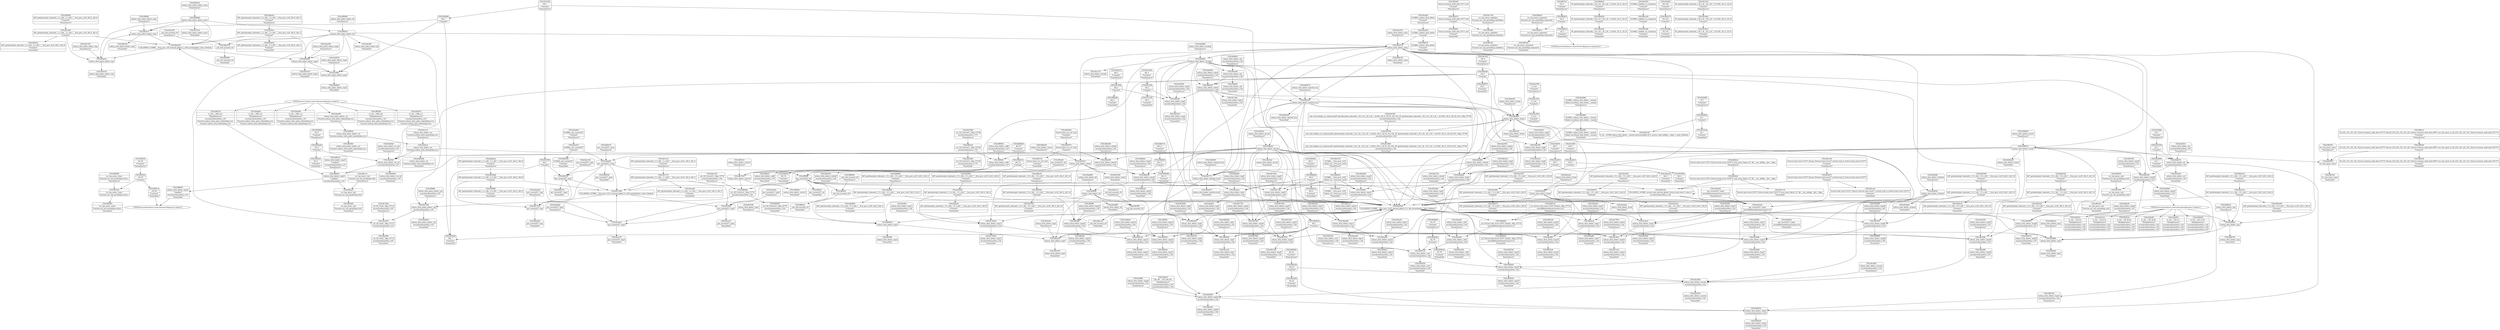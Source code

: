 digraph {
	CE0x3ff1c10 [shape=record,shape=Mrecord,label="{CE0x3ff1c10|avc_has_perm:_tsid|Function::avc_has_perm&Arg::tsid::|*SummSource*}"]
	CE0x3f9f1d0 [shape=record,shape=Mrecord,label="{CE0x3f9f1d0|selinux_xfrm_policy_delete:_tmp1|*SummSink*}"]
	CE0x3fe6620 [shape=record,shape=Mrecord,label="{CE0x3fe6620|selinux_xfrm_delete:_ctx_sid|security/selinux/xfrm.c,147|*SummSink*}"]
	CE0x3ff3160 [shape=record,shape=Mrecord,label="{CE0x3ff3160|avc_has_perm:_auditdata|Function::avc_has_perm&Arg::auditdata::|*SummSink*}"]
	CE0x3fd01d0 [shape=record,shape=Mrecord,label="{CE0x3fd01d0|selinux_xfrm_delete:_tmp14|security/selinux/xfrm.c,142}"]
	CE0x3fd3860 [shape=record,shape=Mrecord,label="{CE0x3fd3860|selinux_xfrm_delete:_tmp26|security/selinux/xfrm.c,145|*SummSource*}"]
	CE0x3fb6300 [shape=record,shape=Mrecord,label="{CE0x3fb6300|selinux_xfrm_delete:_tobool5|security/selinux/xfrm.c,144|*SummSource*}"]
	CE0x3fd7ff0 [shape=record,shape=Mrecord,label="{CE0x3fd7ff0|selinux_xfrm_delete:_tmp2|*SummSink*}"]
	CE0x3fe6bf0 [shape=record,shape=Mrecord,label="{CE0x3fe6bf0|4:_i32,_:_CRE_2,4_|*MultipleSource*|security/selinux/xfrm.c,147|Function::selinux_xfrm_policy_delete&Arg::ctx::|Function::selinux_xfrm_delete&Arg::ctx::}"]
	CE0x3fb0580 [shape=record,shape=Mrecord,label="{CE0x3fb0580|%struct.xfrm_sec_ctx*_null|*Constant*|*SummSource*}"]
	CE0x3faa850 [shape=record,shape=Mrecord,label="{CE0x3faa850|4:_i32,_:_CR_0,4_|*MultipleSource*|security/selinux/xfrm.c,142|security/selinux/xfrm.c,142|security/selinux/xfrm.c,147}"]
	CE0x3fcf5c0 [shape=record,shape=Mrecord,label="{CE0x3fcf5c0|get_current227:_tmp1}"]
	CE0x3f9d680 [shape=record,shape=Mrecord,label="{CE0x3f9d680|selinux_xfrm_policy_delete:_entry}"]
	CE0x3fd8060 [shape=record,shape=Mrecord,label="{CE0x3fd8060|i64*_getelementptr_inbounds_(_15_x_i64_,_15_x_i64_*___llvm_gcov_ctr25,_i64_0,_i64_1)|*Constant*|*SummSource*}"]
	CE0x3ff27a0 [shape=record,shape=Mrecord,label="{CE0x3ff27a0|i32_4|*Constant*|*SummSource*}"]
	CE0x3fe6370 [shape=record,shape=Mrecord,label="{CE0x3fe6370|selinux_xfrm_delete:_sid|security/selinux/xfrm.c,147}"]
	CE0x3ff21c0 [shape=record,shape=Mrecord,label="{CE0x3ff21c0|i16_39|*Constant*|*SummSink*}"]
	CE0x3fbd060 [shape=record,shape=Mrecord,label="{CE0x3fbd060|selinux_xfrm_delete:_tmp11|security/selinux/xfrm.c,142}"]
	CE0x3ff26c0 [shape=record,shape=Mrecord,label="{CE0x3ff26c0|i32_4|*Constant*}"]
	CE0x3fb82d0 [shape=record,shape=Mrecord,label="{CE0x3fb82d0|i32_78|*Constant*}"]
	CE0x3fdd970 [shape=record,shape=Mrecord,label="{CE0x3fdd970|i32_0|*Constant*|*SummSink*}"]
	CE0x3fba810 [shape=record,shape=Mrecord,label="{CE0x3fba810|i64*_getelementptr_inbounds_(_2_x_i64_,_2_x_i64_*___llvm_gcov_ctr9,_i64_0,_i64_1)|*Constant*|*SummSink*}"]
	CE0x3fbdd20 [shape=record,shape=Mrecord,label="{CE0x3fbdd20|selinux_xfrm_delete:_tmp6|security/selinux/xfrm.c,142}"]
	CE0x3fa2650 [shape=record,shape=Mrecord,label="{CE0x3fa2650|selinux_xfrm_delete:_tobool1|security/selinux/xfrm.c,142|*SummSource*}"]
	CE0x3fa91e0 [shape=record,shape=Mrecord,label="{CE0x3fa91e0|selinux_xfrm_delete:_tmp6|security/selinux/xfrm.c,142|*SummSink*}"]
	CE0x3fa60f0 [shape=record,shape=Mrecord,label="{CE0x3fa60f0|i8_1|*Constant*|*SummSource*}"]
	CE0x3fafd90 [shape=record,shape=Mrecord,label="{CE0x3fafd90|selinux_xfrm_delete:_tmp20|security/selinux/xfrm.c,142}"]
	CE0x3fb6eb0 [shape=record,shape=Mrecord,label="{CE0x3fb6eb0|selinux_xfrm_delete:_tmp22|security/selinux/xfrm.c,144|*SummSink*}"]
	CE0x3facfd0 [shape=record,shape=Mrecord,label="{CE0x3facfd0|GLOBAL:_selinux_xfrm_delete|*Constant*|*SummSource*}"]
	CE0x3ff1780 [shape=record,shape=Mrecord,label="{CE0x3ff1780|avc_has_perm:_ssid|Function::avc_has_perm&Arg::ssid::}"]
	CE0x3fc7b60 [shape=record,shape=Mrecord,label="{CE0x3fc7b60|i64_2|*Constant*}"]
	CE0x3ff14a0 [shape=record,shape=Mrecord,label="{CE0x3ff14a0|avc_has_perm:_requested|Function::avc_has_perm&Arg::requested::|*SummSink*}"]
	CE0x3fbd6d0 [shape=record,shape=Mrecord,label="{CE0x3fbd6d0|selinux_xfrm_policy_delete:_tmp3|*SummSink*}"]
	CE0x3fe34e0 [shape=record,shape=Mrecord,label="{CE0x3fe34e0|selinux_xfrm_delete:_sid|security/selinux/xfrm.c,147|*SummSink*}"]
	CE0x3fd7e80 [shape=record,shape=Mrecord,label="{CE0x3fd7e80|selinux_xfrm_delete:_tmp2|*SummSource*}"]
	CE0x3fe3250 [shape=record,shape=Mrecord,label="{CE0x3fe3250|selinux_xfrm_delete:_tmp29|security/selinux/xfrm.c,147|*SummSource*}"]
	CE0x3ff6430 [shape=record,shape=Mrecord,label="{CE0x3ff6430|_call_void_mcount()_#3}"]
	CE0x3fb9fa0 [shape=record,shape=Mrecord,label="{CE0x3fb9fa0|i8*_getelementptr_inbounds_(_24_x_i8_,_24_x_i8_*_.str244,_i32_0,_i32_0)|*Constant*|*SummSource*}"]
	CE0x3fd4220 [shape=record,shape=Mrecord,label="{CE0x3fd4220|i64*_getelementptr_inbounds_(_15_x_i64_,_15_x_i64_*___llvm_gcov_ctr25,_i64_0,_i64_13)|*Constant*|*SummSink*}"]
	CE0x3fe63e0 [shape=record,shape=Mrecord,label="{CE0x3fe63e0|i32_3|*Constant*|*SummSink*}"]
	CE0x3ff65e0 [shape=record,shape=Mrecord,label="{CE0x3ff65e0|_call_void_mcount()_#3|*SummSink*}"]
	CE0x3fa7390 [shape=record,shape=Mrecord,label="{CE0x3fa7390|selinux_xfrm_policy_delete:_call|security/selinux/xfrm.c,327}"]
	CE0x5bf7000 [shape=record,shape=Mrecord,label="{CE0x5bf7000|selinux_xfrm_delete:_return|*SummSink*}"]
	CE0x3fd57b0 [shape=record,shape=Mrecord,label="{CE0x3fd57b0|selinux_xfrm_delete:_tmp19|security/selinux/xfrm.c,142|*SummSource*}"]
	CE0x3fba570 [shape=record,shape=Mrecord,label="{CE0x3fba570|_call_void_mcount()_#3}"]
	CE0x3fc7970 [shape=record,shape=Mrecord,label="{CE0x3fc7970|selinux_xfrm_delete:_tmp16|security/selinux/xfrm.c,142|*SummSource*}"]
	CE0x3fbb6d0 [shape=record,shape=Mrecord,label="{CE0x3fbb6d0|i64_0|*Constant*|*SummSource*}"]
	CE0x3fbd390 [shape=record,shape=Mrecord,label="{CE0x3fbd390|selinux_xfrm_delete:_land.lhs.true2|*SummSource*}"]
	CE0x402dab0 [shape=record,shape=Mrecord,label="{CE0x402dab0|get_current227:_tmp|*SummSource*}"]
	CE0x3fa5510 [shape=record,shape=Mrecord,label="{CE0x3fa5510|selinux_xfrm_delete:_tmp4|security/selinux/xfrm.c,142|*SummSink*}"]
	CE0x3ff0cc0 [shape=record,shape=Mrecord,label="{CE0x3ff0cc0|i32_(i32,_i32,_i16,_i32,_%struct.common_audit_data.1017*)*_bitcast_(i32_(i32,_i32,_i16,_i32,_%struct.common_audit_data.495*)*_avc_has_perm_to_i32_(i32,_i32,_i16,_i32,_%struct.common_audit_data.1017*)*)|*Constant*|*SummSource*}"]
	CE0x3fac500 [shape=record,shape=Mrecord,label="{CE0x3fac500|i1_true|*Constant*|*SummSink*}"]
	CE0x3fc7a10 [shape=record,shape=Mrecord,label="{CE0x3fc7a10|selinux_xfrm_delete:_tmp16|security/selinux/xfrm.c,142|*SummSink*}"]
	CE0x3facab0 [shape=record,shape=Mrecord,label="{CE0x3facab0|i64*_getelementptr_inbounds_(_2_x_i64_,_2_x_i64_*___llvm_gcov_ctr21,_i64_0,_i64_1)|*Constant*|*SummSink*}"]
	CE0x3fd4d80 [shape=record,shape=Mrecord,label="{CE0x3fd4d80|selinux_xfrm_delete:_tmp29|security/selinux/xfrm.c,147|*SummSink*}"]
	CE0x3fab7d0 [shape=record,shape=Mrecord,label="{CE0x3fab7d0|0:_i8,_:_GCMR_selinux_xfrm_delete.__warned_internal_global_i8_0,_section_.data.unlikely_,_align_1:_elem_0:default:}"]
	CE0x3fb6b80 [shape=record,shape=Mrecord,label="{CE0x3fb6b80|i64_10|*Constant*|*SummSource*}"]
	CE0x3fbc670 [shape=record,shape=Mrecord,label="{CE0x3fbc670|selinux_xfrm_policy_delete:_tmp1}"]
	CE0x3fb3730 [shape=record,shape=Mrecord,label="{CE0x3fb3730|GLOBAL:___llvm_gcov_ctr25|Global_var:__llvm_gcov_ctr25|*SummSource*}"]
	CE0x3fda2a0 [shape=record,shape=Mrecord,label="{CE0x3fda2a0|selinux_xfrm_delete:_tmp3}"]
	CE0x3ff09d0 [shape=record,shape=Mrecord,label="{CE0x3ff09d0|selinux_xfrm_delete:_call8|security/selinux/xfrm.c,147|*SummSource*}"]
	CE0x3fb8260 [shape=record,shape=Mrecord,label="{CE0x3fb8260|GLOBAL:_get_current227|*Constant*|*SummSink*}"]
	CE0x3ff5a00 [shape=record,shape=Mrecord,label="{CE0x3ff5a00|get_current227:_bb|*SummSource*}"]
	CE0x3f9ef10 [shape=record,shape=Mrecord,label="{CE0x3f9ef10|i64*_getelementptr_inbounds_(_2_x_i64_,_2_x_i64_*___llvm_gcov_ctr9,_i64_0,_i64_0)|*Constant*|*SummSink*}"]
	CE0x3faba20 [shape=record,shape=Mrecord,label="{CE0x3faba20|selinux_xfrm_delete:_tmp12|security/selinux/xfrm.c,142|*SummSource*}"]
	CE0x3fb6960 [shape=record,shape=Mrecord,label="{CE0x3fb6960|i64_11|*Constant*|*SummSink*}"]
	CE0x402f730 [shape=record,shape=Mrecord,label="{CE0x402f730|get_current227:_tmp1|*SummSink*}"]
	CE0x5c70ba0 [shape=record,shape=Mrecord,label="{CE0x5c70ba0|selinux_xfrm_delete:_tmp13|security/selinux/xfrm.c,142|*SummSink*}"]
	CE0x3fd4a00 [shape=record,shape=Mrecord,label="{CE0x3fd4a00|selinux_xfrm_delete:_tmp28|security/selinux/xfrm.c,147|*SummSource*}"]
	CE0x3fdda30 [shape=record,shape=Mrecord,label="{CE0x3fdda30|selinux_xfrm_delete:_tobool|security/selinux/xfrm.c,142}"]
	CE0x3fc7a80 [shape=record,shape=Mrecord,label="{CE0x3fc7a80|selinux_xfrm_delete:_tobool|security/selinux/xfrm.c,142|*SummSink*}"]
	CE0x3fcf010 [shape=record,shape=Mrecord,label="{CE0x3fcf010|selinux_xfrm_delete:_sid|security/selinux/xfrm.c,147|*SummSource*}"]
	CE0x3f9fd50 [shape=record,shape=Mrecord,label="{CE0x3f9fd50|selinux_xfrm_policy_delete:_bb}"]
	CE0x3fb5700 [shape=record,shape=Mrecord,label="{CE0x3fb5700|selinux_xfrm_delete:_tmp30|security/selinux/xfrm.c,147|*SummSource*}"]
	CE0x3fa4880 [shape=record,shape=Mrecord,label="{CE0x3fa4880|selinux_xfrm_delete:_bb|*SummSink*}"]
	CE0x5f208e0 [shape=record,shape=Mrecord,label="{CE0x5f208e0|selinux_xfrm_delete:_tmp}"]
	CE0x3fb0140 [shape=record,shape=Mrecord,label="{CE0x3fb0140|selinux_xfrm_delete:_tmp21|security/selinux/xfrm.c,142|*SummSource*}"]
	CE0x3fbbb60 [shape=record,shape=Mrecord,label="{CE0x3fbbb60|i64_0|*Constant*}"]
	CE0x3fa7b60 [shape=record,shape=Mrecord,label="{CE0x3fa7b60|_ret_i32_%retval.0,_!dbg_!27728|security/selinux/avc.c,775|*SummSink*}"]
	CE0x3fae820 [shape=record,shape=Mrecord,label="{CE0x3fae820|GLOBAL:_get_current227|*Constant*|*SummSource*}"]
	CE0x3fa07e0 [shape=record,shape=Mrecord,label="{CE0x3fa07e0|selinux_xfrm_delete:_entry}"]
	CE0x3fdc760 [shape=record,shape=Mrecord,label="{CE0x3fdc760|selinux_xfrm_delete:_tmp3|*SummSink*}"]
	CE0x3fb2cb0 [shape=record,shape=Mrecord,label="{CE0x3fb2cb0|selinux_xfrm_delete:_tmp9|security/selinux/xfrm.c,142|*SummSource*}"]
	CE0x3fc47d0 [shape=record,shape=Mrecord,label="{CE0x3fc47d0|_call_void_lockdep_rcu_suspicious(i8*_getelementptr_inbounds_(_24_x_i8_,_24_x_i8_*_.str244,_i32_0,_i32_0),_i32_142,_i8*_getelementptr_inbounds_(_45_x_i8_,_45_x_i8_*_.str1245,_i32_0,_i32_0))_#10,_!dbg_!27729|security/selinux/xfrm.c,142|*SummSource*}"]
	CE0x3fa8a90 [shape=record,shape=Mrecord,label="{CE0x3fa8a90|4:_i32,_:_CR_12,16_|*MultipleSource*|security/selinux/xfrm.c,142|security/selinux/xfrm.c,142|security/selinux/xfrm.c,147}"]
	"CONST[source:0(mediator),value:2(dynamic)][purpose:{object}]"
	CE0x3fcc770 [shape=record,shape=Mrecord,label="{CE0x3fcc770|i64*_getelementptr_inbounds_(_2_x_i64_,_2_x_i64_*___llvm_gcov_ctr21,_i64_0,_i64_1)|*Constant*}"]
	CE0x3fd5030 [shape=record,shape=Mrecord,label="{CE0x3fd5030|selinux_xfrm_delete:_cred|security/selinux/xfrm.c,142|*SummSink*}"]
	CE0x3fb8690 [shape=record,shape=Mrecord,label="{CE0x3fb8690|_ret_%struct.task_struct.1015*_%tmp4,_!dbg_!27714|./arch/x86/include/asm/current.h,14}"]
	CE0x3fdec10 [shape=record,shape=Mrecord,label="{CE0x3fdec10|_call_void_mcount()_#3|*SummSink*}"]
	CE0x3fc72d0 [shape=record,shape=Mrecord,label="{CE0x3fc72d0|_ret_i32_%call,_!dbg_!27713|security/selinux/xfrm.c,327|*SummSource*}"]
	CE0x3fb9830 [shape=record,shape=Mrecord,label="{CE0x3fb9830|selinux_xfrm_delete:_tmp7|security/selinux/xfrm.c,142}"]
	CE0x3fd37f0 [shape=record,shape=Mrecord,label="{CE0x3fd37f0|selinux_xfrm_delete:_tmp26|security/selinux/xfrm.c,145}"]
	CE0x3fb6c90 [shape=record,shape=Mrecord,label="{CE0x3fb6c90|selinux_xfrm_delete:_tmp22|security/selinux/xfrm.c,144}"]
	CE0x3fb36c0 [shape=record,shape=Mrecord,label="{CE0x3fb36c0|GLOBAL:___llvm_gcov_ctr25|Global_var:__llvm_gcov_ctr25|*SummSink*}"]
	CE0x3fb5890 [shape=record,shape=Mrecord,label="{CE0x3fb5890|selinux_xfrm_delete:_tmp30|security/selinux/xfrm.c,147|*SummSink*}"]
	CE0x3ff1320 [shape=record,shape=Mrecord,label="{CE0x3ff1320|avc_has_perm:_entry|*SummSink*}"]
	CE0x3fadef0 [shape=record,shape=Mrecord,label="{CE0x3fadef0|selinux_xfrm_delete:_call4|security/selinux/xfrm.c,142}"]
	CE0x3fe6300 [shape=record,shape=Mrecord,label="{CE0x3fe6300|selinux_xfrm_delete:_tmp30|security/selinux/xfrm.c,147}"]
	CE0x3fbd5c0 [shape=record,shape=Mrecord,label="{CE0x3fbd5c0|selinux_xfrm_policy_delete:_entry|*SummSource*}"]
	CE0x3fd3b60 [shape=record,shape=Mrecord,label="{CE0x3fd3b60|selinux_xfrm_delete:_tmp27|security/selinux/xfrm.c,145|*SummSink*}"]
	CE0x3ff05c0 [shape=record,shape=Mrecord,label="{CE0x3ff05c0|selinux_xfrm_delete:_tmp31|*LoadInst*|security/selinux/xfrm.c,147|*SummSource*}"]
	CE0x3f99f20 [shape=record,shape=Mrecord,label="{CE0x3f99f20|i64*_getelementptr_inbounds_(_2_x_i64_,_2_x_i64_*___llvm_gcov_ctr9,_i64_0,_i64_0)|*Constant*|*SummSource*}"]
	CE0x3fbf670 [shape=record,shape=Mrecord,label="{CE0x3fbf670|i64*_getelementptr_inbounds_(_15_x_i64_,_15_x_i64_*___llvm_gcov_ctr25,_i64_0,_i64_9)|*Constant*|*SummSink*}"]
	CE0x3fba140 [shape=record,shape=Mrecord,label="{CE0x3fba140|GLOBAL:_lockdep_rcu_suspicious|*Constant*}"]
	CE0x3fc6930 [shape=record,shape=Mrecord,label="{CE0x3fc6930|selinux_xfrm_delete:_if.then6}"]
	CE0x3fc6e30 [shape=record,shape=Mrecord,label="{CE0x3fc6e30|selinux_xfrm_delete:_tmp11|security/selinux/xfrm.c,142|*SummSource*}"]
	CE0x3fbd890 [shape=record,shape=Mrecord,label="{CE0x3fbd890|i64*_getelementptr_inbounds_(_15_x_i64_,_15_x_i64_*___llvm_gcov_ctr25,_i64_0,_i64_1)|*Constant*}"]
	CE0x3ff2fe0 [shape=record,shape=Mrecord,label="{CE0x3ff2fe0|%struct.common_audit_data.1017*_null|*Constant*|*SummSink*}"]
	"CONST[source:0(mediator),value:0(static)][purpose:{operation}]"
	CE0x3fd5230 [shape=record,shape=Mrecord,label="{CE0x3fd5230|COLLAPSED:_GCMRE_current_task_external_global_%struct.task_struct*:_elem_0::|security/selinux/xfrm.c,142}"]
	CE0x3fc4760 [shape=record,shape=Mrecord,label="{CE0x3fc4760|_call_void_lockdep_rcu_suspicious(i8*_getelementptr_inbounds_(_24_x_i8_,_24_x_i8_*_.str244,_i32_0,_i32_0),_i32_142,_i8*_getelementptr_inbounds_(_45_x_i8_,_45_x_i8_*_.str1245,_i32_0,_i32_0))_#10,_!dbg_!27729|security/selinux/xfrm.c,142}"]
	CE0x3ff4940 [shape=record,shape=Mrecord,label="{CE0x3ff4940|i64*_getelementptr_inbounds_(_15_x_i64_,_15_x_i64_*___llvm_gcov_ctr25,_i64_0,_i64_14)|*Constant*}"]
	CE0x3fda3a0 [shape=record,shape=Mrecord,label="{CE0x3fda3a0|selinux_xfrm_delete:_tmp3|*SummSource*}"]
	CE0x3fd4290 [shape=record,shape=Mrecord,label="{CE0x3fd4290|i64*_getelementptr_inbounds_(_15_x_i64_,_15_x_i64_*___llvm_gcov_ctr25,_i64_0,_i64_13)|*Constant*}"]
	CE0x3ff4d80 [shape=record,shape=Mrecord,label="{CE0x3ff4d80|selinux_xfrm_delete:_tmp32|security/selinux/xfrm.c,150}"]
	CE0x3fa8340 [shape=record,shape=Mrecord,label="{CE0x3fa8340|GLOBAL:___llvm_gcov_ctr25|Global_var:__llvm_gcov_ctr25}"]
	CE0x3fa49c0 [shape=record,shape=Mrecord,label="{CE0x3fa49c0|selinux_xfrm_delete:_tmp8|security/selinux/xfrm.c,142|*SummSource*}"]
	CE0x3fb67c0 [shape=record,shape=Mrecord,label="{CE0x3fb67c0|i64_11|*Constant*|*SummSource*}"]
	CE0x3fb75f0 [shape=record,shape=Mrecord,label="{CE0x3fb75f0|selinux_xfrm_delete:_tmp24|security/selinux/xfrm.c,144}"]
	CE0x3fcf550 [shape=record,shape=Mrecord,label="{CE0x3fcf550|i64_1|*Constant*}"]
	CE0x3fb59b0 [shape=record,shape=Mrecord,label="{CE0x3fb59b0|i32_3|*Constant*|*SummSource*}"]
	CE0x5f209c0 [shape=record,shape=Mrecord,label="{CE0x5f209c0|selinux_xfrm_delete:_tmp|*SummSource*}"]
	CE0x3fe65b0 [shape=record,shape=Mrecord,label="{CE0x3fe65b0|selinux_xfrm_delete:_ctx_sid|security/selinux/xfrm.c,147|*SummSource*}"]
	CE0x3ff06e0 [shape=record,shape=Mrecord,label="{CE0x3ff06e0|selinux_xfrm_delete:_tmp31|*LoadInst*|security/selinux/xfrm.c,147|*SummSink*}"]
	CE0x3fb2aa0 [shape=record,shape=Mrecord,label="{CE0x3fb2aa0|i64_5|*Constant*|*SummSink*}"]
	CE0x3fb52a0 [shape=record,shape=Mrecord,label="{CE0x3fb52a0|selinux_xfrm_delete:_tmp18|security/selinux/xfrm.c,142|*SummSink*}"]
	CE0x3f9f930 [shape=record,shape=Mrecord,label="{CE0x3f9f930|selinux_xfrm_policy_delete:_ctx|Function::selinux_xfrm_policy_delete&Arg::ctx::}"]
	CE0x3fb3fb0 [shape=record,shape=Mrecord,label="{CE0x3fb3fb0|i64*_getelementptr_inbounds_(_15_x_i64_,_15_x_i64_*___llvm_gcov_ctr25,_i64_0,_i64_6)|*Constant*|*SummSource*}"]
	CE0x3fb8420 [shape=record,shape=Mrecord,label="{CE0x3fb8420|_ret_%struct.task_struct.1015*_%tmp4,_!dbg_!27714|./arch/x86/include/asm/current.h,14|*SummSink*}"]
	CE0x3fc3ec0 [shape=record,shape=Mrecord,label="{CE0x3fc3ec0|selinux_xfrm_delete:_tmp15|security/selinux/xfrm.c,142}"]
	CE0x3ff5450 [shape=record,shape=Mrecord,label="{CE0x3ff5450|selinux_xfrm_delete:_tmp33|security/selinux/xfrm.c,150}"]
	CE0x3f9f590 [shape=record,shape=Mrecord,label="{CE0x3f9f590|_call_void_mcount()_#3|*SummSink*}"]
	CE0x3fc02a0 [shape=record,shape=Mrecord,label="{CE0x3fc02a0|i64*_getelementptr_inbounds_(_15_x_i64_,_15_x_i64_*___llvm_gcov_ctr25,_i64_0,_i64_8)|*Constant*|*SummSink*}"]
	CE0x3faffc0 [shape=record,shape=Mrecord,label="{CE0x3faffc0|i64_10|*Constant*|*SummSink*}"]
	CE0x3ff2b10 [shape=record,shape=Mrecord,label="{CE0x3ff2b10|avc_has_perm:_requested|Function::avc_has_perm&Arg::requested::}"]
	CE0x3fb20f0 [shape=record,shape=Mrecord,label="{CE0x3fb20f0|i32_142|*Constant*|*SummSink*}"]
	CE0x3fa21c0 [shape=record,shape=Mrecord,label="{CE0x3fa21c0|selinux_xfrm_delete:_ctx|Function::selinux_xfrm_delete&Arg::ctx::|*SummSource*}"]
	CE0x3fd2260 [shape=record,shape=Mrecord,label="{CE0x3fd2260|get_current227:_tmp4|./arch/x86/include/asm/current.h,14|*SummSource*}"]
	CE0x3fd3180 [shape=record,shape=Mrecord,label="{CE0x3fd3180|i64*_getelementptr_inbounds_(_15_x_i64_,_15_x_i64_*___llvm_gcov_ctr25,_i64_0,_i64_12)|*Constant*}"]
	CE0x40186d0 [shape=record,shape=Mrecord,label="{CE0x40186d0|i64*_getelementptr_inbounds_(_2_x_i64_,_2_x_i64_*___llvm_gcov_ctr21,_i64_0,_i64_0)|*Constant*}"]
	CE0x3fd5b60 [shape=record,shape=Mrecord,label="{CE0x3fd5b60|i32_22|*Constant*|*SummSource*}"]
	CE0x565be80 [shape=record,shape=Mrecord,label="{CE0x565be80|i64*_getelementptr_inbounds_(_15_x_i64_,_15_x_i64_*___llvm_gcov_ctr25,_i64_0,_i64_0)|*Constant*|*SummSink*}"]
	CE0x3fe3800 [shape=record,shape=Mrecord,label="{CE0x3fe3800|i32_1|*Constant*|*SummSink*}"]
	CE0x3fa9940 [shape=record,shape=Mrecord,label="{CE0x3fa9940|i8_1|*Constant*}"]
	CE0x3fa75c0 [shape=record,shape=Mrecord,label="{CE0x3fa75c0|selinux_xfrm_policy_delete:_entry|*SummSink*}"]
	CE0x3fbf560 [shape=record,shape=Mrecord,label="{CE0x3fbf560|selinux_xfrm_policy_delete:_ctx|Function::selinux_xfrm_policy_delete&Arg::ctx::|*SummSink*}"]
	CE0x3ff4df0 [shape=record,shape=Mrecord,label="{CE0x3ff4df0|selinux_xfrm_delete:_tmp32|security/selinux/xfrm.c,150|*SummSource*}"]
	CE0x3faabb0 [shape=record,shape=Mrecord,label="{CE0x3faabb0|selinux_xfrm_delete:_if.then}"]
	CE0x3ff3300 [shape=record,shape=Mrecord,label="{CE0x3ff3300|avc_has_perm:_auditdata|Function::avc_has_perm&Arg::auditdata::}"]
	CE0x3faec60 [shape=record,shape=Mrecord,label="{CE0x3faec60|selinux_xfrm_delete:_tmp11|security/selinux/xfrm.c,142|*SummSink*}"]
	CE0x3fd56a0 [shape=record,shape=Mrecord,label="{CE0x3fd56a0|selinux_xfrm_delete:_tmp19|security/selinux/xfrm.c,142}"]
	CE0x3fc7530 [shape=record,shape=Mrecord,label="{CE0x3fc7530|i64_3|*Constant*|*SummSink*}"]
	CE0x3fbb660 [shape=record,shape=Mrecord,label="{CE0x3fbb660|GLOBAL:_selinux_xfrm_delete.__warned|Global_var:selinux_xfrm_delete.__warned}"]
	CE0x3fb63e0 [shape=record,shape=Mrecord,label="{CE0x3fb63e0|selinux_xfrm_delete:_tobool5|security/selinux/xfrm.c,144|*SummSink*}"]
	CE0x3fa0ec0 [shape=record,shape=Mrecord,label="{CE0x3fa0ec0|selinux_xfrm_delete:_ctx|Function::selinux_xfrm_delete&Arg::ctx::}"]
	CE0x3fc7810 [shape=record,shape=Mrecord,label="{CE0x3fc7810|selinux_xfrm_delete:_tmp16|security/selinux/xfrm.c,142}"]
	CE0x3fc4840 [shape=record,shape=Mrecord,label="{CE0x3fc4840|_call_void_lockdep_rcu_suspicious(i8*_getelementptr_inbounds_(_24_x_i8_,_24_x_i8_*_.str244,_i32_0,_i32_0),_i32_142,_i8*_getelementptr_inbounds_(_45_x_i8_,_45_x_i8_*_.str1245,_i32_0,_i32_0))_#10,_!dbg_!27729|security/selinux/xfrm.c,142|*SummSink*}"]
	CE0x4017610 [shape=record,shape=Mrecord,label="{CE0x4017610|get_current227:_tmp}"]
	CE0x3fa1ff0 [shape=record,shape=Mrecord,label="{CE0x3fa1ff0|selinux_xfrm_policy_delete:_bb|*SummSink*}"]
	CE0x3fb6c20 [shape=record,shape=Mrecord,label="{CE0x3fb6c20|i64*_getelementptr_inbounds_(_15_x_i64_,_15_x_i64_*___llvm_gcov_ctr25,_i64_0,_i64_12)|*Constant*|*SummSink*}"]
	CE0x3f9ccb0 [shape=record,shape=Mrecord,label="{CE0x3f9ccb0|selinux_xfrm_delete:_land.lhs.true}"]
	CE0x3fb6b10 [shape=record,shape=Mrecord,label="{CE0x3fb6b10|i64_10|*Constant*}"]
	CE0x3fb92b0 [shape=record,shape=Mrecord,label="{CE0x3fb92b0|selinux_xfrm_delete:_tmp2}"]
	CE0x3fd2b00 [shape=record,shape=Mrecord,label="{CE0x3fd2b00|get_current227:_tmp4|./arch/x86/include/asm/current.h,14|*SummSink*}"]
	CE0x3faf4c0 [shape=record,shape=Mrecord,label="{CE0x3faf4c0|128:_i8*,_:_CR_128,136_|*MultipleSource*|security/selinux/xfrm.c,142|security/selinux/xfrm.c,142}"]
	CE0x3fb6de0 [shape=record,shape=Mrecord,label="{CE0x3fb6de0|selinux_xfrm_delete:_tmp22|security/selinux/xfrm.c,144|*SummSource*}"]
	CE0x3facc20 [shape=record,shape=Mrecord,label="{CE0x3facc20|selinux_xfrm_delete:_tmp7|security/selinux/xfrm.c,142|*SummSink*}"]
	CE0x3fa3590 [shape=record,shape=Mrecord,label="{CE0x3fa3590|selinux_xfrm_delete:_security|security/selinux/xfrm.c,142|*SummSink*}"]
	CE0x3fb4ff0 [shape=record,shape=Mrecord,label="{CE0x3fb4ff0|selinux_xfrm_delete:_tmp18|security/selinux/xfrm.c,142}"]
	CE0x3fa7da0 [shape=record,shape=Mrecord,label="{CE0x3fa7da0|i64*_getelementptr_inbounds_(_15_x_i64_,_15_x_i64_*___llvm_gcov_ctr25,_i64_0,_i64_14)|*Constant*|*SummSink*}"]
	CE0x3fad230 [shape=record,shape=Mrecord,label="{CE0x3fad230|GLOBAL:_selinux_xfrm_delete|*Constant*}"]
	CE0x3fa9cf0 [shape=record,shape=Mrecord,label="{CE0x3fa9cf0|selinux_xfrm_delete:_tmp14|security/selinux/xfrm.c,142|*SummSink*}"]
	CE0x3ff2910 [shape=record,shape=Mrecord,label="{CE0x3ff2910|i32_4|*Constant*|*SummSink*}"]
	CE0x3fe6a80 [shape=record,shape=Mrecord,label="{CE0x3fe6a80|4:_i32,_:_CRE_1,2_|*MultipleSource*|security/selinux/xfrm.c,147|Function::selinux_xfrm_policy_delete&Arg::ctx::|Function::selinux_xfrm_delete&Arg::ctx::}"]
	CE0x3fe3550 [shape=record,shape=Mrecord,label="{CE0x3fe3550|i32_1|*Constant*}"]
	CE0x3ff2050 [shape=record,shape=Mrecord,label="{CE0x3ff2050|i16_39|*Constant*|*SummSource*}"]
	CE0x3fb8990 [shape=record,shape=Mrecord,label="{CE0x3fb8990|i32_78|*Constant*|*SummSource*}"]
	CE0x3fa7980 [shape=record,shape=Mrecord,label="{CE0x3fa7980|_ret_i32_%retval.0,_!dbg_!27728|security/selinux/avc.c,775|*SummSource*}"]
	CE0x3fa45c0 [shape=record,shape=Mrecord,label="{CE0x3fa45c0|i64_2|*Constant*|*SummSource*}"]
	CE0x3fd3290 [shape=record,shape=Mrecord,label="{CE0x3fd3290|i64*_getelementptr_inbounds_(_15_x_i64_,_15_x_i64_*___llvm_gcov_ctr25,_i64_0,_i64_12)|*Constant*|*SummSource*}"]
	CE0x3ff55f0 [shape=record,shape=Mrecord,label="{CE0x3ff55f0|selinux_xfrm_delete:_tmp33|security/selinux/xfrm.c,150|*SummSource*}"]
	CE0x3faa7e0 [shape=record,shape=Mrecord,label="{CE0x3faa7e0|4:_i32,_:_CR_8,12_|*MultipleSource*|security/selinux/xfrm.c,142|security/selinux/xfrm.c,142|security/selinux/xfrm.c,147}"]
	CE0x3fb9d50 [shape=record,shape=Mrecord,label="{CE0x3fb9d50|i8*_getelementptr_inbounds_(_24_x_i8_,_24_x_i8_*_.str244,_i32_0,_i32_0)|*Constant*}"]
	CE0x3fb3ef0 [shape=record,shape=Mrecord,label="{CE0x3fb3ef0|i64*_getelementptr_inbounds_(_15_x_i64_,_15_x_i64_*___llvm_gcov_ctr25,_i64_0,_i64_6)|*Constant*}"]
	CE0x3f9a1e0 [shape=record,shape=Mrecord,label="{CE0x3f9a1e0|_call_void_mcount()_#3|*SummSource*}"]
	CE0x3fb4ca0 [shape=record,shape=Mrecord,label="{CE0x3fb4ca0|selinux_xfrm_delete:_tmp17|security/selinux/xfrm.c,142}"]
	CE0x3ff46b0 [shape=record,shape=Mrecord,label="{CE0x3ff46b0|selinux_xfrm_delete:_retval.0|*SummSink*}"]
	CE0x3fbd0d0 [shape=record,shape=Mrecord,label="{CE0x3fbd0d0|selinux_xfrm_delete:_tmp10|security/selinux/xfrm.c,142|*SummSource*}"]
	CE0x3fbb430 [shape=record,shape=Mrecord,label="{CE0x3fbb430|selinux_xfrm_delete:_if.then|*SummSource*}"]
	CE0x3fd5a20 [shape=record,shape=Mrecord,label="{CE0x3fd5a20|i32_22|*Constant*}"]
	CE0x3fae9f0 [shape=record,shape=Mrecord,label="{CE0x3fae9f0|selinux_xfrm_policy_delete:_ctx|Function::selinux_xfrm_policy_delete&Arg::ctx::|*SummSource*}"]
	CE0x3fa1a70 [shape=record,shape=Mrecord,label="{CE0x3fa1a70|selinux_xfrm_delete:_do.body|*SummSink*}"]
	CE0x5c70b30 [shape=record,shape=Mrecord,label="{CE0x5c70b30|selinux_xfrm_delete:_tmp13|security/selinux/xfrm.c,142}"]
	CE0x3fa34f0 [shape=record,shape=Mrecord,label="{CE0x3fa34f0|selinux_xfrm_delete:_security|security/selinux/xfrm.c,142|*SummSource*}"]
	CE0x3fc6ab0 [shape=record,shape=Mrecord,label="{CE0x3fc6ab0|selinux_xfrm_delete:_if.then6|*SummSink*}"]
	CE0x5bf6ed0 [shape=record,shape=Mrecord,label="{CE0x5bf6ed0|selinux_xfrm_delete:_return|*SummSource*}"]
	CE0x3fad620 [shape=record,shape=Mrecord,label="{CE0x3fad620|selinux_xfrm_policy_delete:_call|security/selinux/xfrm.c,327|*SummSink*}"]
	CE0x3ff5ba0 [shape=record,shape=Mrecord,label="{CE0x3ff5ba0|get_current227:_bb|*SummSink*}"]
	CE0x3fa4a30 [shape=record,shape=Mrecord,label="{CE0x3fa4a30|selinux_xfrm_delete:_tmp8|security/selinux/xfrm.c,142|*SummSink*}"]
	CE0x3ff58f0 [shape=record,shape=Mrecord,label="{CE0x3ff58f0|get_current227:_bb}"]
	CE0x3f99af0 [shape=record,shape=Mrecord,label="{CE0x3f99af0|selinux_xfrm_delete:_tmp1|*SummSink*}"]
	CE0x3fa0680 [shape=record,shape=Mrecord,label="{CE0x3fa0680|selinux_xfrm_delete:_do.body|*SummSource*}"]
	CE0x3fa9060 [shape=record,shape=Mrecord,label="{CE0x3fa9060|GLOBAL:_selinux_xfrm_delete.__warned|Global_var:selinux_xfrm_delete.__warned|*SummSource*}"]
	CE0x3f9f490 [shape=record,shape=Mrecord,label="{CE0x3f9f490|selinux_xfrm_policy_delete:_bb|*SummSource*}"]
	CE0x3fb0470 [shape=record,shape=Mrecord,label="{CE0x3fb0470|%struct.xfrm_sec_ctx*_null|*Constant*}"]
	CE0x3fa3480 [shape=record,shape=Mrecord,label="{CE0x3fa3480|selinux_xfrm_delete:_security|security/selinux/xfrm.c,142}"]
	CE0x5380910 [shape=record,shape=Mrecord,label="{CE0x5380910|selinux_xfrm_delete:_if.end7}"]
	CE0x3fc3f30 [shape=record,shape=Mrecord,label="{CE0x3fc3f30|selinux_xfrm_delete:_tmp15|security/selinux/xfrm.c,142|*SummSource*}"]
	CE0x3fc3bf0 [shape=record,shape=Mrecord,label="{CE0x3fc3bf0|i64*_getelementptr_inbounds_(_15_x_i64_,_15_x_i64_*___llvm_gcov_ctr25,_i64_0,_i64_9)|*Constant*}"]
	CE0x3ff08a0 [shape=record,shape=Mrecord,label="{CE0x3ff08a0|selinux_xfrm_delete:_call8|security/selinux/xfrm.c,147}"]
	CE0x3fd0ec0 [shape=record,shape=Mrecord,label="{CE0x3fd0ec0|i64*_getelementptr_inbounds_(_2_x_i64_,_2_x_i64_*___llvm_gcov_ctr21,_i64_0,_i64_0)|*Constant*|*SummSource*}"]
	CE0x3fb2bb0 [shape=record,shape=Mrecord,label="{CE0x3fb2bb0|selinux_xfrm_delete:_tmp9|security/selinux/xfrm.c,142}"]
	CE0x3fa2810 [shape=record,shape=Mrecord,label="{CE0x3fa2810|i64_5|*Constant*}"]
	CE0x53809e0 [shape=record,shape=Mrecord,label="{CE0x53809e0|selinux_xfrm_delete:_if.end7|*SummSource*}"]
	CE0x3f9e940 [shape=record,shape=Mrecord,label="{CE0x3f9e940|selinux_xfrm_policy_delete:_tmp2}"]
	CE0x3ff1050 [shape=record,shape=Mrecord,label="{CE0x3ff1050|avc_has_perm:_entry|*SummSource*}"]
	CE0x3fcf290 [shape=record,shape=Mrecord,label="{CE0x3fcf290|i64_4|*Constant*|*SummSource*}"]
	CE0x3fcdbb0 [shape=record,shape=Mrecord,label="{CE0x3fcdbb0|get_current227:_tmp3|*SummSource*}"]
	CE0x3fc3810 [shape=record,shape=Mrecord,label="{CE0x3fc3810|i8*_getelementptr_inbounds_(_45_x_i8_,_45_x_i8_*_.str1245,_i32_0,_i32_0)|*Constant*|*SummSink*}"]
	CE0x3fd3df0 [shape=record,shape=Mrecord,label="{CE0x3fd3df0|selinux_xfrm_delete:_tmp27|security/selinux/xfrm.c,145}"]
	CE0x3ff2e90 [shape=record,shape=Mrecord,label="{CE0x3ff2e90|%struct.common_audit_data.1017*_null|*Constant*|*SummSource*}"]
	CE0x3fac250 [shape=record,shape=Mrecord,label="{CE0x3fac250|i1_true|*Constant*}"]
	CE0x3fbb520 [shape=record,shape=Mrecord,label="{CE0x3fbb520|selinux_xfrm_delete:_if.then|*SummSink*}"]
	CE0x3fb9940 [shape=record,shape=Mrecord,label="{CE0x3fb9940|selinux_xfrm_delete:_tmp7|security/selinux/xfrm.c,142|*SummSource*}"]
	CE0x3fc69d0 [shape=record,shape=Mrecord,label="{CE0x3fc69d0|selinux_xfrm_delete:_if.then6|*SummSource*}"]
	CE0x3fcfb20 [shape=record,shape=Mrecord,label="{CE0x3fcfb20|%struct.task_struct.1015*_(%struct.task_struct.1015**)*_asm_movq_%gs:$_1:P_,$0_,_r,im,_dirflag_,_fpsr_,_flags_}"]
	CE0x3fb2370 [shape=record,shape=Mrecord,label="{CE0x3fb2370|i32_142|*Constant*}"]
	CE0x3fcf390 [shape=record,shape=Mrecord,label="{CE0x3fcf390|i64_4|*Constant*|*SummSink*}"]
	CE0x3fae510 [shape=record,shape=Mrecord,label="{CE0x3fae510|GLOBAL:_get_current227|*Constant*}"]
	CE0x3ff1ae0 [shape=record,shape=Mrecord,label="{CE0x3ff1ae0|avc_has_perm:_tsid|Function::avc_has_perm&Arg::tsid::}"]
	CE0x3fa93a0 [shape=record,shape=Mrecord,label="{CE0x3fa93a0|selinux_xfrm_delete:_do.end|*SummSink*}"]
	CE0x565be10 [shape=record,shape=Mrecord,label="{CE0x565be10|i64*_getelementptr_inbounds_(_15_x_i64_,_15_x_i64_*___llvm_gcov_ctr25,_i64_0,_i64_0)|*Constant*|*SummSource*}"]
	CE0x3fd0070 [shape=record,shape=Mrecord,label="{CE0x3fd0070|i64*_getelementptr_inbounds_(_15_x_i64_,_15_x_i64_*___llvm_gcov_ctr25,_i64_0,_i64_8)|*Constant*}"]
	CE0x3fd43a0 [shape=record,shape=Mrecord,label="{CE0x3fd43a0|i64*_getelementptr_inbounds_(_15_x_i64_,_15_x_i64_*___llvm_gcov_ctr25,_i64_0,_i64_13)|*Constant*|*SummSource*}"]
	CE0x3fb66b0 [shape=record,shape=Mrecord,label="{CE0x3fb66b0|i64_11|*Constant*}"]
	CE0x3ff64d0 [shape=record,shape=Mrecord,label="{CE0x3ff64d0|_call_void_mcount()_#3|*SummSource*}"]
	CE0x3fa3230 [shape=record,shape=Mrecord,label="{CE0x3fa3230|i32_22|*Constant*|*SummSink*}"]
	CE0x3fa7ee0 [shape=record,shape=Mrecord,label="{CE0x3fa7ee0|i8_1|*Constant*|*SummSink*}"]
	CE0x3fd4a70 [shape=record,shape=Mrecord,label="{CE0x3fd4a70|selinux_xfrm_delete:_tmp28|security/selinux/xfrm.c,147|*SummSink*}"]
	CE0x3fa90d0 [shape=record,shape=Mrecord,label="{CE0x3fa90d0|selinux_xfrm_delete:_tmp6|security/selinux/xfrm.c,142|*SummSource*}"]
	CE0x3fb5100 [shape=record,shape=Mrecord,label="{CE0x3fb5100|selinux_xfrm_delete:_tmp18|security/selinux/xfrm.c,142|*SummSource*}"]
	CE0x3ff2320 [shape=record,shape=Mrecord,label="{CE0x3ff2320|avc_has_perm:_tclass|Function::avc_has_perm&Arg::tclass::}"]
	CE0x3fcdae0 [shape=record,shape=Mrecord,label="{CE0x3fcdae0|get_current227:_tmp3}"]
	CE0x3fc7bd0 [shape=record,shape=Mrecord,label="{CE0x3fc7bd0|i64_3|*Constant*|*SummSource*}"]
	CE0x3fcc9a0 [shape=record,shape=Mrecord,label="{CE0x3fcc9a0|get_current227:_tmp2|*SummSource*}"]
	CE0x3fd38d0 [shape=record,shape=Mrecord,label="{CE0x3fd38d0|selinux_xfrm_delete:_tmp26|security/selinux/xfrm.c,145|*SummSink*}"]
	CE0x3fbd470 [shape=record,shape=Mrecord,label="{CE0x3fbd470|selinux_xfrm_delete:_land.lhs.true2|*SummSink*}"]
	CE0x3ff2430 [shape=record,shape=Mrecord,label="{CE0x3ff2430|avc_has_perm:_tclass|Function::avc_has_perm&Arg::tclass::|*SummSink*}"]
	CE0x3fdb730 [shape=record,shape=Mrecord,label="{CE0x3fdb730|selinux_xfrm_delete:_tmp|*SummSink*}"]
	CE0x3fb45e0 [shape=record,shape=Mrecord,label="{CE0x3fb45e0|selinux_xfrm_delete:_land.lhs.true|*SummSink*}"]
	CE0x3fafe90 [shape=record,shape=Mrecord,label="{CE0x3fafe90|selinux_xfrm_delete:_tmp20|security/selinux/xfrm.c,142|*SummSink*}"]
	CE0x3fb7130 [shape=record,shape=Mrecord,label="{CE0x3fb7130|selinux_xfrm_delete:_tmp23|security/selinux/xfrm.c,144}"]
	CE0x3ff04a0 [shape=record,shape=Mrecord,label="{CE0x3ff04a0|selinux_xfrm_delete:_tmp31|*LoadInst*|security/selinux/xfrm.c,147}"]
	CE0x3fa2730 [shape=record,shape=Mrecord,label="{CE0x3fa2730|selinux_xfrm_delete:_tobool1|security/selinux/xfrm.c,142|*SummSink*}"]
	CE0x3fae620 [shape=record,shape=Mrecord,label="{CE0x3fae620|get_current227:_entry}"]
	CE0x3fa1910 [shape=record,shape=Mrecord,label="{CE0x3fa1910|selinux_xfrm_delete:_entry|*SummSource*}"]
	CE0x3f9f880 [shape=record,shape=Mrecord,label="{CE0x3f9f880|selinux_xfrm_delete:_bb}"]
	CE0x3fdfe00 [shape=record,shape=Mrecord,label="{CE0x3fdfe00|selinux_xfrm_delete:_call|security/selinux/xfrm.c,142|*SummSink*}"]
	CE0x3fae180 [shape=record,shape=Mrecord,label="{CE0x3fae180|selinux_xfrm_delete:_call4|security/selinux/xfrm.c,142|*SummSink*}"]
	CE0x3ff0100 [shape=record,shape=Mrecord,label="{CE0x3ff0100|4:_i32,_:_CRE_4,8_|*MultipleSource*|security/selinux/xfrm.c,147|Function::selinux_xfrm_policy_delete&Arg::ctx::|Function::selinux_xfrm_delete&Arg::ctx::}"]
	CE0x3fadfe0 [shape=record,shape=Mrecord,label="{CE0x3fadfe0|selinux_xfrm_delete:_call4|security/selinux/xfrm.c,142|*SummSource*}"]
	CE0x3f99e80 [shape=record,shape=Mrecord,label="{CE0x3f99e80|_ret_i32_%retval.0,_!dbg_!27751|security/selinux/xfrm.c,150}"]
	CE0x3ff1820 [shape=record,shape=Mrecord,label="{CE0x3ff1820|avc_has_perm:_ssid|Function::avc_has_perm&Arg::ssid::|*SummSource*}"]
	CE0x3fa2280 [shape=record,shape=Mrecord,label="{CE0x3fa2280|GLOBAL:_selinux_xfrm_delete.__warned|Global_var:selinux_xfrm_delete.__warned|*SummSink*}"]
	CE0x3fbbaf0 [shape=record,shape=Mrecord,label="{CE0x3fbbaf0|selinux_xfrm_delete:_tmp4|security/selinux/xfrm.c,142}"]
	CE0x3fd51c0 [shape=record,shape=Mrecord,label="{CE0x3fd51c0|selinux_xfrm_delete:_cred|security/selinux/xfrm.c,142}"]
	CE0x3fa5580 [shape=record,shape=Mrecord,label="{CE0x3fa5580|selinux_xfrm_delete:_tmp4|security/selinux/xfrm.c,142|*SummSource*}"]
	CE0x3fd7f80 [shape=record,shape=Mrecord,label="{CE0x3fd7f80|_call_void_mcount()_#3}"]
	CE0x3fa26c0 [shape=record,shape=Mrecord,label="{CE0x3fa26c0|i64_4|*Constant*}"]
	CE0x3fdec80 [shape=record,shape=Mrecord,label="{CE0x3fdec80|selinux_xfrm_delete:_call|security/selinux/xfrm.c,142}"]
	CE0x3fd5630 [shape=record,shape=Mrecord,label="{CE0x3fd5630|selinux_xfrm_delete:_tmp19|security/selinux/xfrm.c,142|*SummSink*}"]
	CE0x3fb78d0 [shape=record,shape=Mrecord,label="{CE0x3fb78d0|selinux_xfrm_delete:_tmp24|security/selinux/xfrm.c,144|*SummSink*}"]
	CE0x3fc2f00 [shape=record,shape=Mrecord,label="{CE0x3fc2f00|i32_142|*Constant*|*SummSource*}"]
	CE0x4017680 [shape=record,shape=Mrecord,label="{CE0x4017680|COLLAPSED:_GCMRE___llvm_gcov_ctr21_internal_global_2_x_i64_zeroinitializer:_elem_0:default:}"]
	CE0x3fddb30 [shape=record,shape=Mrecord,label="{CE0x3fddb30|selinux_xfrm_delete:_tobool|security/selinux/xfrm.c,142|*SummSource*}"]
	CE0x3fba260 [shape=record,shape=Mrecord,label="{CE0x3fba260|_call_void_mcount()_#3|*SummSource*}"]
	CE0x3fac360 [shape=record,shape=Mrecord,label="{CE0x3fac360|i1_true|*Constant*|*SummSource*}"]
	CE0x3fded20 [shape=record,shape=Mrecord,label="{CE0x3fded20|i32_0|*Constant*}"]
	CE0x3fb0720 [shape=record,shape=Mrecord,label="{CE0x3fb0720|%struct.xfrm_sec_ctx*_null|*Constant*|*SummSink*}"]
	CE0x3fa8490 [shape=record,shape=Mrecord,label="{CE0x3fa8490|selinux_xfrm_delete:_bb|*SummSource*}"]
	CE0x5f20950 [shape=record,shape=Mrecord,label="{CE0x5f20950|COLLAPSED:_GCMRE___llvm_gcov_ctr25_internal_global_15_x_i64_zeroinitializer:_elem_0:default:}"]
	CE0x3fb8340 [shape=record,shape=Mrecord,label="{CE0x3fb8340|get_current227:_entry|*SummSink*}"]
	CE0x3ff0c00 [shape=record,shape=Mrecord,label="{CE0x3ff0c00|i32_(i32,_i32,_i16,_i32,_%struct.common_audit_data.1017*)*_bitcast_(i32_(i32,_i32,_i16,_i32,_%struct.common_audit_data.495*)*_avc_has_perm_to_i32_(i32,_i32,_i16,_i32,_%struct.common_audit_data.1017*)*)|*Constant*}"]
	CE0x3ff2390 [shape=record,shape=Mrecord,label="{CE0x3ff2390|avc_has_perm:_tclass|Function::avc_has_perm&Arg::tclass::|*SummSource*}"]
	CE0x3fbdcb0 [shape=record,shape=Mrecord,label="{CE0x3fbdcb0|selinux_xfrm_delete:_tmp5|security/selinux/xfrm.c,142}"]
	CE0x3fb5a20 [shape=record,shape=Mrecord,label="{CE0x3fb5a20|i32_3|*Constant*}"]
	CE0x3fb5820 [shape=record,shape=Mrecord,label="{CE0x3fb5820|avc_has_perm:_entry}"]
	CE0x3faeaf0 [shape=record,shape=Mrecord,label="{CE0x3faeaf0|i64*_getelementptr_inbounds_(_15_x_i64_,_15_x_i64_*___llvm_gcov_ctr25,_i64_0,_i64_6)|*Constant*|*SummSink*}"]
	CE0x3fa5410 [shape=record,shape=Mrecord,label="{CE0x3fa5410|selinux_xfrm_delete:_return}"]
	CE0x3fa1020 [shape=record,shape=Mrecord,label="{CE0x3fa1020|i64_1|*Constant*|*SummSource*}"]
	CE0x3fa9f10 [shape=record,shape=Mrecord,label="{CE0x3fa9f10|_ret_i32_%retval.0,_!dbg_!27751|security/selinux/xfrm.c,150|*SummSink*}"]
	CE0x3fb1f20 [shape=record,shape=Mrecord,label="{CE0x3fb1f20|GLOBAL:_lockdep_rcu_suspicious|*Constant*|*SummSource*}"]
	CE0x3fb6290 [shape=record,shape=Mrecord,label="{CE0x3fb6290|selinux_xfrm_delete:_tobool5|security/selinux/xfrm.c,144}"]
	CE0x3fbcce0 [shape=record,shape=Mrecord,label="{CE0x3fbcce0|%struct.task_struct.1015**_bitcast_(%struct.task_struct**_current_task_to_%struct.task_struct.1015**)|*Constant*|*SummSink*}"]
	CE0x3fe3660 [shape=record,shape=Mrecord,label="{CE0x3fe3660|i32_1|*Constant*|*SummSource*}"]
	"CONST[source:0(mediator),value:2(dynamic)][purpose:{subject}]"
	CE0x3fb1f90 [shape=record,shape=Mrecord,label="{CE0x3fb1f90|GLOBAL:_lockdep_rcu_suspicious|*Constant*|*SummSink*}"]
	CE0x3fcf470 [shape=record,shape=Mrecord,label="{CE0x3fcf470|i64_5|*Constant*|*SummSource*}"]
	CE0x3fa0100 [shape=record,shape=Mrecord,label="{CE0x3fa0100|selinux_xfrm_policy_delete:_tmp|*SummSink*}"]
	CE0x3fb87a0 [shape=record,shape=Mrecord,label="{CE0x3fb87a0|_ret_%struct.task_struct.1015*_%tmp4,_!dbg_!27714|./arch/x86/include/asm/current.h,14|*SummSource*}"]
	CE0x3ff0ac0 [shape=record,shape=Mrecord,label="{CE0x3ff0ac0|selinux_xfrm_delete:_call8|security/selinux/xfrm.c,147|*SummSink*}"]
	CE0x54b3480 [shape=record,shape=Mrecord,label="{CE0x54b3480|selinux_xfrm_delete:_ctx|Function::selinux_xfrm_delete&Arg::ctx::|*SummSink*}"]
	CE0x3f9aae0 [shape=record,shape=Mrecord,label="{CE0x3f9aae0|i64*_getelementptr_inbounds_(_2_x_i64_,_2_x_i64_*___llvm_gcov_ctr9,_i64_0,_i64_1)|*Constant*|*SummSource*}"]
	CE0x3ff4510 [shape=record,shape=Mrecord,label="{CE0x3ff4510|selinux_xfrm_delete:_retval.0|*SummSource*}"]
	CE0x3fb0030 [shape=record,shape=Mrecord,label="{CE0x3fb0030|selinux_xfrm_delete:_tmp21|security/selinux/xfrm.c,142}"]
	"CONST[source:1(input),value:2(dynamic)][purpose:{object}]"
	CE0x3fcca10 [shape=record,shape=Mrecord,label="{CE0x3fcca10|get_current227:_tmp2|*SummSink*}"]
	CE0x3fbdf10 [shape=record,shape=Mrecord,label="{CE0x3fbdf10|selinux_xfrm_delete:_tmp5|security/selinux/xfrm.c,142|*SummSink*}"]
	CE0x3fc4250 [shape=record,shape=Mrecord,label="{CE0x3fc4250|_ret_i32_%call,_!dbg_!27713|security/selinux/xfrm.c,327}"]
	CE0x3fbd1c0 [shape=record,shape=Mrecord,label="{CE0x3fbd1c0|selinux_xfrm_delete:_tmp10|security/selinux/xfrm.c,142|*SummSink*}"]
	CE0x3fb7290 [shape=record,shape=Mrecord,label="{CE0x3fb7290|selinux_xfrm_delete:_tmp23|security/selinux/xfrm.c,144|*SummSource*}"]
	CE0x3fab760 [shape=record,shape=Mrecord,label="{CE0x3fab760|selinux_xfrm_delete:_tmp8|security/selinux/xfrm.c,142}"]
	CE0x3fbcc00 [shape=record,shape=Mrecord,label="{CE0x3fbcc00|%struct.task_struct.1015**_bitcast_(%struct.task_struct**_current_task_to_%struct.task_struct.1015**)|*Constant*|*SummSource*}"]
	CE0x3f9fe70 [shape=record,shape=Mrecord,label="{CE0x3f9fe70|GLOBAL:_selinux_xfrm_delete|*Constant*|*SummSink*}"]
	CE0x3fb9320 [shape=record,shape=Mrecord,label="{CE0x3fb9320|i64_1|*Constant*}"]
	CE0x3fba030 [shape=record,shape=Mrecord,label="{CE0x3fba030|i8*_getelementptr_inbounds_(_24_x_i8_,_24_x_i8_*_.str244,_i32_0,_i32_0)|*Constant*|*SummSink*}"]
	CE0x3fc0b30 [shape=record,shape=Mrecord,label="{CE0x3fc0b30|selinux_xfrm_policy_delete:_tmp3|*SummSource*}"]
	CE0x3fa17b0 [shape=record,shape=Mrecord,label="{CE0x3fa17b0|selinux_xfrm_policy_delete:_tmp|*SummSource*}"]
	CE0x3fa0890 [shape=record,shape=Mrecord,label="{CE0x3fa0890|i64_1|*Constant*}"]
	CE0x3fc04a0 [shape=record,shape=Mrecord,label="{CE0x3fc04a0|i64_1|*Constant*|*SummSink*}"]
	CE0x3f9a6c0 [shape=record,shape=Mrecord,label="{CE0x3f9a6c0|selinux_xfrm_policy_delete:_tmp}"]
	CE0x3faaaa0 [shape=record,shape=Mrecord,label="{CE0x3faaaa0|selinux_xfrm_delete:_if.end|*SummSink*}"]
	CE0x3ff1d80 [shape=record,shape=Mrecord,label="{CE0x3ff1d80|avc_has_perm:_tsid|Function::avc_has_perm&Arg::tsid::|*SummSink*}"]
	CE0x3fd2bc0 [shape=record,shape=Mrecord,label="{CE0x3fd2bc0|%struct.task_struct.1015*_(%struct.task_struct.1015**)*_asm_movq_%gs:$_1:P_,$0_,_r,im,_dirflag_,_fpsr_,_flags_|*SummSource*}"]
	CE0x3ff50e0 [shape=record,shape=Mrecord,label="{CE0x3ff50e0|selinux_xfrm_delete:_tmp33|security/selinux/xfrm.c,150|*SummSink*}"]
	CE0x3fa57e0 [shape=record,shape=Mrecord,label="{CE0x3fa57e0|i64*_getelementptr_inbounds_(_15_x_i64_,_15_x_i64_*___llvm_gcov_ctr25,_i64_0,_i64_0)|*Constant*}"]
	CE0x3ff2e20 [shape=record,shape=Mrecord,label="{CE0x3ff2e20|_ret_i32_%retval.0,_!dbg_!27728|security/selinux/avc.c,775}"]
	CE0x3fe6540 [shape=record,shape=Mrecord,label="{CE0x3fe6540|selinux_xfrm_delete:_ctx_sid|security/selinux/xfrm.c,147}"]
	CE0x3ff0380 [shape=record,shape=Mrecord,label="{CE0x3ff0380|4:_i32,_:_CRE_8,8_|*MultipleSource*|security/selinux/xfrm.c,147|Function::selinux_xfrm_policy_delete&Arg::ctx::|Function::selinux_xfrm_delete&Arg::ctx::}"]
	CE0x3fa5770 [shape=record,shape=Mrecord,label="{CE0x3fa5770|selinux_xfrm_delete:_land.lhs.true2}"]
	CE0x3fa9b50 [shape=record,shape=Mrecord,label="{CE0x3fa9b50|selinux_xfrm_delete:_tmp14|security/selinux/xfrm.c,142|*SummSource*}"]
	CE0x3ff2be0 [shape=record,shape=Mrecord,label="{CE0x3ff2be0|avc_has_perm:_requested|Function::avc_has_perm&Arg::requested::|*SummSource*}"]
	CE0x3fbc930 [shape=record,shape=Mrecord,label="{CE0x3fbc930|selinux_xfrm_delete:_if.end}"]
	CE0x3fb7400 [shape=record,shape=Mrecord,label="{CE0x3fb7400|selinux_xfrm_delete:_tmp23|security/selinux/xfrm.c,144|*SummSink*}"]
	CE0x3fb7730 [shape=record,shape=Mrecord,label="{CE0x3fb7730|selinux_xfrm_delete:_tmp24|security/selinux/xfrm.c,144|*SummSource*}"]
	CE0x3fcef40 [shape=record,shape=Mrecord,label="{CE0x3fcef40|get_current227:_tmp2}"]
	CE0x3fc7af0 [shape=record,shape=Mrecord,label="{CE0x3fc7af0|i64_3|*Constant*}"]
	CE0x3fb4570 [shape=record,shape=Mrecord,label="{CE0x3fb4570|selinux_xfrm_delete:_land.lhs.true|*SummSource*}"]
	CE0x389dfd0 [shape=record,shape=Mrecord,label="{CE0x389dfd0|selinux_xfrm_delete:_tmp1}"]
	CE0x3fb4d80 [shape=record,shape=Mrecord,label="{CE0x3fb4d80|selinux_xfrm_delete:_tmp17|security/selinux/xfrm.c,142|*SummSink*}"]
	CE0x3ff2a70 [shape=record,shape=Mrecord,label="{CE0x3ff2a70|%struct.common_audit_data.1017*_null|*Constant*}"]
	CE0x3fcf400 [shape=record,shape=Mrecord,label="{CE0x3fcf400|selinux_xfrm_delete:_tmp10|security/selinux/xfrm.c,142}"]
	CE0x3fd3f90 [shape=record,shape=Mrecord,label="{CE0x3fd3f90|selinux_xfrm_delete:_tmp27|security/selinux/xfrm.c,145|*SummSource*}"]
	CE0x3fc49e0 [shape=record,shape=Mrecord,label="{CE0x3fc49e0|selinux_xfrm_policy_delete:_tmp3}"]
	CE0x3fe6970 [shape=record,shape=Mrecord,label="{CE0x3fe6970|4:_i32,_:_CRE_0,1_|*MultipleSource*|security/selinux/xfrm.c,147|Function::selinux_xfrm_policy_delete&Arg::ctx::|Function::selinux_xfrm_delete&Arg::ctx::}"]
	CE0x3fb9b20 [shape=record,shape=Mrecord,label="{CE0x3fb9b20|selinux_xfrm_delete:_do.end}"]
	CE0x3fb7c40 [shape=record,shape=Mrecord,label="{CE0x3fb7c40|selinux_xfrm_delete:_tmp25|security/selinux/xfrm.c,144|*SummSource*}"]
	CE0x3fcc7e0 [shape=record,shape=Mrecord,label="{CE0x3fcc7e0|i64*_getelementptr_inbounds_(_2_x_i64_,_2_x_i64_*___llvm_gcov_ctr21,_i64_0,_i64_1)|*Constant*|*SummSource*}"]
	CE0x3fb55a0 [shape=record,shape=Mrecord,label="{CE0x3fb55a0|4:_i32,_:_CR_20,24_|*MultipleSource*|security/selinux/xfrm.c,142|security/selinux/xfrm.c,142|security/selinux/xfrm.c,147}"]
	CE0x3fac890 [shape=record,shape=Mrecord,label="{CE0x3fac890|_ret_i32_%call,_!dbg_!27713|security/selinux/xfrm.c,327|*SummSink*}"]
	CE0x3ff5880 [shape=record,shape=Mrecord,label="{CE0x3ff5880|i64*_getelementptr_inbounds_(_2_x_i64_,_2_x_i64_*___llvm_gcov_ctr21,_i64_0,_i64_0)|*Constant*|*SummSink*}"]
	CE0x3fa2460 [shape=record,shape=Mrecord,label="{CE0x3fa2460|selinux_xfrm_delete:_tobool1|security/selinux/xfrm.c,142}"]
	CE0x3fa7740 [shape=record,shape=Mrecord,label="{CE0x3fa7740|avc_has_perm:_auditdata|Function::avc_has_perm&Arg::auditdata::|*SummSource*}"]
	CE0x3faf2e0 [shape=record,shape=Mrecord,label="{CE0x3faf2e0|i64*_getelementptr_inbounds_(_2_x_i64_,_2_x_i64_*___llvm_gcov_ctr9,_i64_0,_i64_1)|*Constant*}"]
	CE0x3fcff10 [shape=record,shape=Mrecord,label="{CE0x3fcff10|selinux_xfrm_delete:_tmp13|security/selinux/xfrm.c,142|*SummSource*}"]
	CE0x565bd10 [shape=record,shape=Mrecord,label="{CE0x565bd10|selinux_xfrm_delete:_if.end7|*SummSink*}"]
	CE0x3fb7b30 [shape=record,shape=Mrecord,label="{CE0x3fb7b30|selinux_xfrm_delete:_tmp25|security/selinux/xfrm.c,144}"]
	CE0x3f9fbf0 [shape=record,shape=Mrecord,label="{CE0x3f9fbf0|selinux_xfrm_policy_delete:_tmp1|*SummSource*}"]
	CE0x3fcdc70 [shape=record,shape=Mrecord,label="{CE0x3fcdc70|get_current227:_tmp3|*SummSink*}"]
	CE0x3fd50a0 [shape=record,shape=Mrecord,label="{CE0x3fd50a0|i32_78|*Constant*|*SummSink*}"]
	CE0x3fc3c60 [shape=record,shape=Mrecord,label="{CE0x3fc3c60|i64*_getelementptr_inbounds_(_15_x_i64_,_15_x_i64_*___llvm_gcov_ctr25,_i64_0,_i64_9)|*Constant*|*SummSource*}"]
	CE0x3fa85a0 [shape=record,shape=Mrecord,label="{CE0x3fa85a0|4:_i32,_:_CR_4,8_|*MultipleSource*|security/selinux/xfrm.c,142|security/selinux/xfrm.c,142|security/selinux/xfrm.c,147}"]
	CE0x3ff0e30 [shape=record,shape=Mrecord,label="{CE0x3ff0e30|i32_(i32,_i32,_i16,_i32,_%struct.common_audit_data.1017*)*_bitcast_(i32_(i32,_i32,_i16,_i32,_%struct.common_audit_data.495*)*_avc_has_perm_to_i32_(i32,_i32,_i16,_i32,_%struct.common_audit_data.1017*)*)|*Constant*|*SummSink*}"]
	CE0x3fccb20 [shape=record,shape=Mrecord,label="{CE0x3fccb20|get_current227:_tmp4|./arch/x86/include/asm/current.h,14}"]
	CE0x3fa0940 [shape=record,shape=Mrecord,label="{CE0x3fa0940|selinux_xfrm_delete:_do.body}"]
	CE0x3fe30d0 [shape=record,shape=Mrecord,label="{CE0x3fe30d0|selinux_xfrm_delete:_tmp29|security/selinux/xfrm.c,147}"]
	CE0x3fcfd70 [shape=record,shape=Mrecord,label="{CE0x3fcfd70|%struct.task_struct.1015**_bitcast_(%struct.task_struct**_current_task_to_%struct.task_struct.1015**)|*Constant*}"]
	CE0x3faa050 [shape=record,shape=Mrecord,label="{CE0x3faa050|selinux_xfrm_policy_delete:_tmp2|*SummSource*}"]
	CE0x3fbca20 [shape=record,shape=Mrecord,label="{CE0x3fbca20|selinux_xfrm_delete:_if.end|*SummSource*}"]
	CE0x3fb7de0 [shape=record,shape=Mrecord,label="{CE0x3fb7de0|selinux_xfrm_delete:_tmp25|security/selinux/xfrm.c,144|*SummSink*}"]
	CE0x3ff4a30 [shape=record,shape=Mrecord,label="{CE0x3ff4a30|i64*_getelementptr_inbounds_(_15_x_i64_,_15_x_i64_*___llvm_gcov_ctr25,_i64_0,_i64_14)|*Constant*|*SummSource*}"]
	CE0x3fa92e0 [shape=record,shape=Mrecord,label="{CE0x3fa92e0|selinux_xfrm_delete:_do.end|*SummSource*}"]
	CE0x3ff1f20 [shape=record,shape=Mrecord,label="{CE0x3ff1f20|i16_39|*Constant*}"]
	CE0x3fac140 [shape=record,shape=Mrecord,label="{CE0x3fac140|get_current227:_tmp1|*SummSource*}"]
	CE0x3fbba80 [shape=record,shape=Mrecord,label="{CE0x3fbba80|i64_2|*Constant*|*SummSink*}"]
	CE0x3fa1860 [shape=record,shape=Mrecord,label="{CE0x3fa1860|i64*_getelementptr_inbounds_(_2_x_i64_,_2_x_i64_*___llvm_gcov_ctr9,_i64_0,_i64_0)|*Constant*}"]
	CE0x3fdfd90 [shape=record,shape=Mrecord,label="{CE0x3fdfd90|selinux_xfrm_delete:_call|security/selinux/xfrm.c,142|*SummSource*}"]
	CE0x3fa81a0 [shape=record,shape=Mrecord,label="{CE0x3fa81a0|i64_0|*Constant*|*SummSink*}"]
	CE0x3fb0220 [shape=record,shape=Mrecord,label="{CE0x3fb0220|selinux_xfrm_delete:_tmp21|security/selinux/xfrm.c,142|*SummSink*}"]
	CE0x3fad340 [shape=record,shape=Mrecord,label="{CE0x3fad340|get_current227:_tmp|*SummSink*}"]
	CE0x3fc0230 [shape=record,shape=Mrecord,label="{CE0x3fc0230|i64*_getelementptr_inbounds_(_15_x_i64_,_15_x_i64_*___llvm_gcov_ctr25,_i64_0,_i64_8)|*Constant*|*SummSource*}"]
	CE0x3fbe030 [shape=record,shape=Mrecord,label="{CE0x3fbe030|COLLAPSED:_GCMRE___llvm_gcov_ctr9_internal_global_2_x_i64_zeroinitializer:_elem_0:default:}"]
	CE0x3fc3fa0 [shape=record,shape=Mrecord,label="{CE0x3fc3fa0|selinux_xfrm_delete:_tmp15|security/selinux/xfrm.c,142|*SummSink*}"]
	CE0x3fd5330 [shape=record,shape=Mrecord,label="{CE0x3fd5330|selinux_xfrm_delete:_cred|security/selinux/xfrm.c,142|*SummSource*}"]
	CE0x3fbd960 [shape=record,shape=Mrecord,label="{CE0x3fbd960|i64*_getelementptr_inbounds_(_15_x_i64_,_15_x_i64_*___llvm_gcov_ctr25,_i64_0,_i64_1)|*Constant*|*SummSink*}"]
	CE0x3faee90 [shape=record,shape=Mrecord,label="{CE0x3faee90|selinux_xfrm_delete:_tmp12|security/selinux/xfrm.c,142}"]
	CE0x3f9a130 [shape=record,shape=Mrecord,label="{CE0x3f9a130|selinux_xfrm_delete:_entry|*SummSink*}"]
	CE0x3fbcc70 [shape=record,shape=Mrecord,label="{CE0x3fbcc70|%struct.task_struct.1015*_(%struct.task_struct.1015**)*_asm_movq_%gs:$_1:P_,$0_,_r,im,_dirflag_,_fpsr_,_flags_|*SummSink*}"]
	CE0x3fa2150 [shape=record,shape=Mrecord,label="{CE0x3fa2150|_ret_i32_%retval.0,_!dbg_!27751|security/selinux/xfrm.c,150|*SummSource*}"]
	CE0x3ff18e0 [shape=record,shape=Mrecord,label="{CE0x3ff18e0|avc_has_perm:_ssid|Function::avc_has_perm&Arg::ssid::|*SummSink*}"]
	CE0x3fab510 [shape=record,shape=Mrecord,label="{CE0x3fab510|selinux_xfrm_policy_delete:_tmp2|*SummSink*}"]
	CE0x389e0c0 [shape=record,shape=Mrecord,label="{CE0x389e0c0|selinux_xfrm_delete:_tmp1|*SummSource*}"]
	CE0x3fb2b40 [shape=record,shape=Mrecord,label="{CE0x3fb2b40|selinux_xfrm_delete:_tmp9|security/selinux/xfrm.c,142|*SummSink*}"]
	CE0x3ff4e60 [shape=record,shape=Mrecord,label="{CE0x3ff4e60|selinux_xfrm_delete:_tmp32|security/selinux/xfrm.c,150|*SummSink*}"]
	CE0x3fabbc0 [shape=record,shape=Mrecord,label="{CE0x3fabbc0|selinux_xfrm_delete:_tmp12|security/selinux/xfrm.c,142|*SummSink*}"]
	CE0x3fa8c80 [shape=record,shape=Mrecord,label="{CE0x3fa8c80|4:_i32,_:_CR_16,20_|*MultipleSource*|security/selinux/xfrm.c,142|security/selinux/xfrm.c,142|security/selinux/xfrm.c,147}"]
	CE0x3fc36e0 [shape=record,shape=Mrecord,label="{CE0x3fc36e0|i8*_getelementptr_inbounds_(_45_x_i8_,_45_x_i8_*_.str1245,_i32_0,_i32_0)|*Constant*}"]
	CE0x3faff00 [shape=record,shape=Mrecord,label="{CE0x3faff00|selinux_xfrm_delete:_tmp20|security/selinux/xfrm.c,142|*SummSource*}"]
	CE0x3fc37a0 [shape=record,shape=Mrecord,label="{CE0x3fc37a0|i8*_getelementptr_inbounds_(_45_x_i8_,_45_x_i8_*_.str1245,_i32_0,_i32_0)|*Constant*|*SummSource*}"]
	CE0x3fb4d10 [shape=record,shape=Mrecord,label="{CE0x3fb4d10|selinux_xfrm_delete:_tmp17|security/selinux/xfrm.c,142|*SummSource*}"]
	CE0x3fbdd90 [shape=record,shape=Mrecord,label="{CE0x3fbdd90|selinux_xfrm_delete:_tmp5|security/selinux/xfrm.c,142|*SummSource*}"]
	CE0x3f9ffb0 [shape=record,shape=Mrecord,label="{CE0x3f9ffb0|selinux_xfrm_policy_delete:_call|security/selinux/xfrm.c,327|*SummSource*}"]
	CE0x3fb4e70 [shape=record,shape=Mrecord,label="{CE0x3fb4e70|get_current227:_entry|*SummSource*}"]
	CE0x3fa7910 [shape=record,shape=Mrecord,label="{CE0x3fa7910|selinux_xfrm_delete:_retval.0}"]
	CE0x3fd4990 [shape=record,shape=Mrecord,label="{CE0x3fd4990|selinux_xfrm_delete:_tmp28|security/selinux/xfrm.c,147}"]
	CE0x3fe1010 [shape=record,shape=Mrecord,label="{CE0x3fe1010|i32_0|*Constant*|*SummSource*}"]
	CE0x3f9ccb0 -> CE0x3faabb0
	CE0x3fa8340 -> CE0x3fbdcb0
	CE0x3f9f930 -> CE0x3fbf560
	CE0x3fb3730 -> CE0x3fa8340
	CE0x3fb7b30 -> CE0x3fb7de0
	CE0x3fac250 -> CE0x3faabb0
	CE0x3fa0ec0 -> CE0x3fb6290
	"CONST[source:0(mediator),value:2(dynamic)][purpose:{subject}]" -> CE0x3fa8a90
	CE0x3fb0140 -> CE0x3fb0030
	"CONST[source:1(input),value:2(dynamic)][purpose:{object}]" -> CE0x3fae9f0
	CE0x3f9e940 -> CE0x3fab510
	CE0x3fdfd90 -> CE0x3fdec80
	CE0x40186d0 -> CE0x4017610
	CE0x3ff04a0 -> CE0x3ff1ae0
	CE0x3fb6290 -> CE0x3fb63e0
	CE0x3fcc7e0 -> CE0x3fcc770
	CE0x3fa07e0 -> CE0x3f9f880
	CE0x3ff5450 -> CE0x3ff50e0
	CE0x3fd7e80 -> CE0x3fb92b0
	CE0x3fb5a20 -> CE0x3fe6540
	CE0x3fbe030 -> CE0x3f9e940
	CE0x3fcef40 -> CE0x3fcca10
	CE0x3f99e80 -> CE0x3fa7390
	CE0x3fac360 -> CE0x3fac250
	CE0x3faa050 -> CE0x3f9e940
	CE0x3f9f880 -> CE0x3fda2a0
	CE0x3ff08a0 -> CE0x3ff0ac0
	CE0x3fb2bb0 -> CE0x3fcf400
	CE0x3fa57e0 -> CE0x5f20950
	CE0x3fb9b20 -> CE0x3fadef0
	CE0x3fa8340 -> CE0x3fb7130
	CE0x3fe6540 -> CE0x3fe6620
	"CONST[source:0(mediator),value:2(dynamic)][purpose:{subject}]" -> CE0x3fb55a0
	CE0x3fa60f0 -> CE0x3fa9940
	CE0x3fa0940 -> CE0x3fa5770
	CE0x3fa0890 -> CE0x3fbc670
	CE0x3ff06e0 -> "CONST[source:0(mediator),value:2(dynamic)][purpose:{object}]"
	CE0x3ff4d80 -> CE0x3ff5450
	CE0x3fbb660 -> CE0x3fab7d0
	CE0x5f208e0 -> CE0x3fdb730
	CE0x3f9fd50 -> CE0x3fa1ff0
	CE0x3fda3a0 -> CE0x3fda2a0
	CE0x3fac140 -> CE0x3fcf5c0
	CE0x3fb9320 -> CE0x3fe30d0
	CE0x3fb9b20 -> CE0x3fd56a0
	CE0x3fa5770 -> CE0x5f20950
	CE0x3f9ccb0 -> CE0x3fa5770
	CE0x3fb2370 -> CE0x3fb20f0
	CE0x3fa8340 -> CE0x3fcf400
	CE0x3fab760 -> CE0x3fa2460
	CE0x3f9f490 -> CE0x3f9fd50
	CE0x3fd0070 -> CE0x3fc3ec0
	CE0x3ff04a0 -> CE0x3ff06e0
	CE0x3fd01d0 -> CE0x5f20950
	CE0x3fc3ec0 -> CE0x3fc3fa0
	CE0x3fd0070 -> CE0x5f20950
	CE0x3fded20 -> CE0x3fdda30
	CE0x3fd3180 -> CE0x5f20950
	CE0x3fd2bc0 -> CE0x3fcfb20
	CE0x3fcf010 -> CE0x3fe6370
	CE0x3fa85a0 -> CE0x3fe6300
	CE0x3fa5580 -> CE0x3fbbaf0
	CE0x3fb6c90 -> CE0x3fb7130
	CE0x3fb6de0 -> CE0x3fb6c90
	CE0x3fcf5c0 -> CE0x4017680
	CE0x3fa07e0 -> CE0x5f208e0
	CE0x3fa7390 -> CE0x3fc4250
	CE0x3fdda30 -> CE0x3fc7a80
	CE0x5c70b30 -> CE0x3fd01d0
	CE0x3f9fd50 -> CE0x3fa07e0
	CE0x3f9f880 -> CE0x5f20950
	CE0x3fa0940 -> CE0x3fbbaf0
	CE0x3fcfb20 -> CE0x3fccb20
	CE0x3fae620 -> CE0x3fb8340
	CE0x3fb87a0 -> CE0x3fb8690
	CE0x3fa1020 -> CE0x3fcf550
	CE0x3faabb0 -> CE0x3fab7d0
	CE0x3fe3250 -> CE0x3fe30d0
	CE0x3fbc670 -> CE0x3f9f1d0
	CE0x40186d0 -> CE0x3ff5880
	CE0x3fe30d0 -> CE0x5f20950
	CE0x3fa7910 -> CE0x3ff46b0
	CE0x3fcfb20 -> CE0x3fd5230
	CE0x389dfd0 -> CE0x5f20950
	CE0x3fb9b20 -> CE0x3fd51c0
	CE0x3fb82d0 -> CE0x3fd50a0
	CE0x3ff2390 -> CE0x3ff2320
	CE0x3ff2050 -> CE0x3ff1f20
	CE0x3fb67c0 -> CE0x3fb66b0
	CE0x3fc7bd0 -> CE0x3fc7af0
	"CONST[source:1(input),value:2(dynamic)][purpose:{object}]" -> CE0x3ff0100
	CE0x3fbca20 -> CE0x3fbc930
	CE0x3fcf470 -> CE0x3fa2810
	CE0x3fd37f0 -> CE0x3fd3df0
	CE0x3fa9940 -> CE0x3fab7d0
	CE0x3f99e80 -> CE0x3fa9f10
	CE0x3fb9b20 -> CE0x5f20950
	CE0x3fbc930 -> CE0x3fb4ca0
	CE0x3fd3860 -> CE0x3fd37f0
	CE0x3fbc670 -> CE0x3fbe030
	CE0x3fab7d0 -> CE0x3fab760
	CE0x5380910 -> CE0x3fe6540
	CE0x3fafd90 -> CE0x3fafe90
	CE0x3fcf400 -> CE0x3fbd1c0
	CE0x3fd5230 -> CE0x3fd5230
	CE0x3fbdd90 -> CE0x3fbdcb0
	CE0x3fd5230 -> CE0x3fd56a0
	CE0x3fb6c90 -> CE0x3fb6eb0
	CE0x3fa5410 -> CE0x5bf7000
	CE0x3fc7810 -> CE0x3fc7a10
	CE0x3fe1010 -> CE0x3fded20
	CE0x3fb9320 -> CE0x389dfd0
	CE0x3fa26c0 -> CE0x3fcf390
	CE0x5f208e0 -> CE0x389dfd0
	CE0x3fd3df0 -> CE0x5f20950
	CE0x3fa07e0 -> CE0x3f9a130
	CE0x3fa0940 -> CE0x3fa1a70
	CE0x3fcf550 -> CE0x3fc04a0
	CE0x3fbd890 -> CE0x5f20950
	CE0x3ff4510 -> CE0x3fa7910
	CE0x3fa7980 -> CE0x3ff2e20
	CE0x5f20950 -> CE0x3fbd060
	CE0x3fcfb20 -> CE0x3fbcc70
	CE0x3fa45c0 -> CE0x3fc7b60
	CE0x3fa5770 -> CE0x5c70b30
	CE0x3fbd890 -> CE0x3fb92b0
	CE0x3fc72d0 -> CE0x3fc4250
	CE0x3fb9d50 -> CE0x3fba030
	CE0x3fbb660 -> CE0x3fab760
	"CONST[source:0(mediator),value:2(dynamic)][purpose:{subject}]" -> CE0x3fa85a0
	CE0x3fbc930 -> CE0x3faaaa0
	CE0x3fcf400 -> CE0x3fbd060
	CE0x3fa5410 -> CE0x3ff4d80
	CE0x3fc4760 -> CE0x3fc4840
	CE0x3fd4290 -> CE0x5f20950
	CE0x3ff2320 -> CE0x3ff2430
	CE0x5f20950 -> CE0x3fb4ca0
	CE0x3fd2260 -> CE0x3fccb20
	CE0x3fd5230 -> CE0x3fccb20
	CE0x3fb75f0 -> CE0x3fb78d0
	CE0x3fb7130 -> CE0x3fb7400
	CE0x3fd5a20 -> CE0x3fa3230
	CE0x3fc7b60 -> CE0x3fbbaf0
	CE0x3fded20 -> CE0x3fe6540
	CE0x3fb6300 -> CE0x3fb6290
	CE0x3ff3300 -> CE0x3ff3160
	CE0x3f9ccb0 -> CE0x3fab760
	CE0x3fd8060 -> CE0x3fbd890
	CE0x3fb4ff0 -> CE0x3fb52a0
	CE0x3fa9060 -> CE0x3fbb660
	CE0x3fc7970 -> CE0x3fc7810
	CE0x3fcdae0 -> CE0x3fcdc70
	CE0x3fa2460 -> CE0x3fb2bb0
	CE0x3fbcc00 -> CE0x3fcfd70
	CE0x3fd0070 -> CE0x3fc02a0
	CE0x3fbd0d0 -> CE0x3fcf400
	CE0x3fb0470 -> CE0x3fb6290
	CE0x3fcff10 -> CE0x5c70b30
	CE0x3fb9320 -> CE0x3fc7810
	CE0x3fbdd20 -> CE0x3fb9830
	CE0x3fb4ca0 -> CE0x3fb4ff0
	CE0x4017680 -> CE0x3fcef40
	CE0x3fa07e0 -> CE0x3f9ccb0
	CE0x3fbbaf0 -> CE0x3fa5510
	CE0x3fa21c0 -> CE0x3fa0ec0
	CE0x3f9ccb0 -> CE0x3fcf400
	CE0x3ff1820 -> CE0x3ff1780
	CE0x3fa0940 -> CE0x3fdda30
	CE0x3ff4d80 -> CE0x3ff4e60
	CE0x3ff05c0 -> CE0x3ff04a0
	CE0x3faf4c0 -> CE0x3fafd90
	CE0x3fe6370 -> CE0x3fe6300
	CE0x3f9aae0 -> CE0x3faf2e0
	CE0x3f9fd50 -> CE0x3f9e940
	CE0x3fa5770 -> CE0x3fd01d0
	CE0x3fc3ec0 -> CE0x3fc7810
	CE0x3fb9320 -> CE0x3faee90
	CE0x3fbc930 -> CE0x3fb4ff0
	CE0x3ff2e90 -> CE0x3ff2a70
	CE0x3faf2e0 -> CE0x3fba810
	CE0x3fdda30 -> CE0x3fa5770
	CE0x3fb3fb0 -> CE0x3fb3ef0
	CE0x3fded20 -> CE0x3fdd970
	CE0x3fb9b20 -> CE0x3fae620
	CE0x3fd5b60 -> CE0x3fd5a20
	CE0x3fa2460 -> CE0x3faabb0
	CE0x3fe6300 -> CE0x3fb5890
	CE0x3fd4990 -> CE0x3fd4a70
	CE0x3ff26c0 -> CE0x3ff2b10
	CE0x3fb8690 -> CE0x3fb8420
	CE0x3ff58f0 -> CE0x4017680
	CE0x3fae510 -> CE0x3fb8260
	CE0x3fe3550 -> CE0x3fe6370
	CE0x3ff0cc0 -> CE0x3ff0c00
	CE0x3fb9b20 -> CE0x3fb6c90
	CE0x3ff2e20 -> CE0x3ff08a0
	CE0x5380910 -> CE0x3ff08a0
	"CONST[source:1(input),value:2(dynamic)][purpose:{object}]" -> CE0x3fe6bf0
	CE0x3fae820 -> CE0x3fae510
	CE0x3fd56a0 -> CE0x3fd5630
	CE0x3fa7740 -> CE0x3ff3300
	CE0x3ff4df0 -> CE0x3ff4d80
	CE0x3fbb430 -> CE0x3faabb0
	CE0x3fa0940 -> CE0x3fdec80
	CE0x3fa92e0 -> CE0x3fb9b20
	CE0x3fcfd70 -> CE0x3fd5230
	CE0x3fa0940 -> CE0x3fb9830
	CE0x3fad230 -> CE0x3fa07e0
	CE0x3fb2cb0 -> CE0x3fb2bb0
	CE0x3fa07e0 -> CE0x3fb9b20
	CE0x3f9f880 -> CE0x3fa4880
	CE0x3fb9320 -> CE0x3fb7b30
	CE0x3fb9320 -> CE0x3ff5450
	CE0x3fe3550 -> CE0x3fe3800
	CE0x5380910 -> CE0x5f20950
	CE0x3ff1f20 -> CE0x3ff21c0
	CE0x5f20950 -> CE0x3fb75f0
	CE0x3fa7390 -> CE0x3fad620
	CE0x3fb6b10 -> CE0x3faffc0
	CE0x3fb7290 -> CE0x3fb7130
	CE0x3ff58f0 -> CE0x3ff5ba0
	CE0x3f9d680 -> CE0x3f9fd50
	CE0x5f20950 -> CE0x3fc3ec0
	CE0x3fae620 -> CE0x4017610
	CE0x3fdda30 -> CE0x3faabb0
	CE0x3fae9f0 -> CE0x3f9f930
	CE0x3fb5890 -> "CONST[source:0(mediator),value:2(dynamic)][purpose:{subject}]"
	CE0x3f9f880 -> CE0x3fb92b0
	CE0x3fd3df0 -> CE0x3fd3b60
	CE0x3f9ccb0 -> CE0x3fbd060
	CE0x3ff2a70 -> CE0x3ff3300
	CE0x3fc7af0 -> CE0x3fbbaf0
	CE0x5f20950 -> CE0x3fbdd20
	CE0x5380910 -> CE0x3fd4990
	CE0x3fb0580 -> CE0x3fb0470
	CE0x3fc6930 -> CE0x5f20950
	CE0x3fa17b0 -> CE0x3f9a6c0
	CE0x5f20950 -> CE0x3fd37f0
	CE0x3fb9b20 -> CE0x3fb6290
	CE0x3f9fd50 -> CE0x3fa7390
	CE0x3faba20 -> CE0x3faee90
	CE0x3fcc770 -> CE0x3fcef40
	CE0x3fa9940 -> CE0x3fa7ee0
	CE0x3fc36e0 -> CE0x3fc3810
	CE0x3fd3290 -> CE0x3fd3180
	CE0x3fa9b50 -> CE0x3fd01d0
	CE0x3fc7b60 -> CE0x3fbba80
	CE0x3fc0230 -> CE0x3fd0070
	CE0x3fa2460 -> CE0x3fa2730
	CE0x3fc3f30 -> CE0x3fc3ec0
	CE0x3fa1860 -> CE0x3f9a6c0
	CE0x3fbe030 -> CE0x3f9a6c0
	CE0x3fc6930 -> CE0x3fd37f0
	"CONST[source:1(input),value:2(dynamic)][purpose:{object}]" -> CE0x3fe6970
	"CONST[source:1(input),value:2(dynamic)][purpose:{object}]" -> CE0x3fe6a80
	CE0x3ff1050 -> CE0x3fb5820
	CE0x3fccb20 -> CE0x3fd2b00
	CE0x3ff2e20 -> CE0x3fa7b60
	CE0x5380910 -> CE0x3fe6370
	CE0x3f9a6c0 -> CE0x3fbc670
	CE0x3ff2b10 -> CE0x3ff14a0
	CE0x3fc69d0 -> CE0x3fc6930
	CE0x3fae510 -> CE0x3fae620
	CE0x3fa3480 -> CE0x3fa3590
	CE0x3fa5770 -> CE0x3faabb0
	CE0x5380910 -> CE0x3fb5820
	CE0x3f9ccb0 -> CE0x3fb45e0
	CE0x4017610 -> CE0x3fcf5c0
	CE0x3fa5410 -> CE0x3f99e80
	CE0x3fc37a0 -> CE0x3fc36e0
	CE0x3ff64d0 -> CE0x3ff6430
	CE0x3fbdcb0 -> CE0x5f20950
	CE0x3fa07e0 -> CE0x389dfd0
	CE0x3fd4290 -> CE0x3fd4220
	CE0x3fa1860 -> CE0x3fbe030
	CE0x4017680 -> CE0x4017610
	CE0x3fd51c0 -> CE0x3fd56a0
	CE0x3fb4ff0 -> CE0x5f20950
	CE0x3ff5a00 -> CE0x3ff58f0
	CE0x402dab0 -> CE0x4017610
	CE0x3f9fd50 -> CE0x3fc4250
	CE0x3fb9b20 -> CE0x3fb0030
	CE0x3ff58f0 -> CE0x3fcdae0
	CE0x3fb9320 -> CE0x3fb9830
	CE0x3f9fd50 -> CE0x3fbe030
	CE0x3ff1f20 -> CE0x3ff2320
	CE0x3fded20 -> CE0x3fa3480
	CE0x3fcc770 -> CE0x4017680
	CE0x3fcf5c0 -> CE0x402f730
	CE0x3f9ccb0 -> CE0x3fb2bb0
	CE0x3fd56a0 -> CE0x3fa3480
	CE0x5380910 -> CE0x3ff04a0
	CE0x3fa1910 -> CE0x3fa07e0
	CE0x3faee90 -> CE0x5f20950
	CE0x3f9a6c0 -> CE0x3fa0100
	CE0x3fb9320 -> CE0x3fc04a0
	CE0x3fb7730 -> CE0x3fb75f0
	CE0x3fe65b0 -> CE0x3fe6540
	CE0x3faabb0 -> CE0x3fc7810
	CE0x3fb7130 -> CE0x5f20950
	CE0x3fbdcb0 -> CE0x3fbdf10
	CE0x3fb0030 -> CE0x3fe6370
	CE0x3fe6370 -> CE0x3fe34e0
	CE0x3f9e940 -> CE0x3fc49e0
	CE0x3fa7910 -> CE0x3f99e80
	CE0x3fbbb60 -> CE0x3fb7130
	CE0x3fba260 -> CE0x3fba570
	CE0x3f99f20 -> CE0x3fa1860
	CE0x3ff0c00 -> CE0x3ff0e30
	CE0x3fa5410 -> CE0x3ff5450
	CE0x53809e0 -> CE0x5380910
	CE0x3ff4940 -> CE0x5f20950
	CE0x3ff6430 -> CE0x3ff65e0
	CE0x3fadef0 -> CE0x3fae180
	CE0x3fa26c0 -> CE0x3fb2bb0
	CE0x3ff2be0 -> CE0x3ff2b10
	CE0x3fbbb60 -> CE0x3fbdcb0
	CE0x3fa90d0 -> CE0x3fbdd20
	CE0x3fcdbb0 -> CE0x3fcdae0
	CE0x3fda2a0 -> CE0x3fdc760
	CE0x3fb9320 -> CE0x3fda2a0
	CE0x3fb66b0 -> CE0x3fb6c90
	CE0x3fa2810 -> CE0x3fb2bb0
	CE0x3faabb0 -> CE0x3fbb520
	CE0x3fbd060 -> CE0x3faee90
	CE0x3fdda30 -> CE0x3fbbaf0
	CE0x3fa5410 -> CE0x3fa7910
	CE0x5f20950 -> CE0x3ff4d80
	CE0x3f9f930 -> CE0x3fa0ec0
	CE0x3fb5700 -> CE0x3fe6300
	CE0x3fbd390 -> CE0x3fa5770
	CE0x3fcc770 -> CE0x3facab0
	CE0x3fbd5c0 -> CE0x3f9d680
	CE0x3fb0470 -> CE0x3fb0720
	CE0x3ff0c00 -> CE0x3fb5820
	CE0x3fbc930 -> CE0x5f20950
	CE0x3fd3180 -> CE0x3fb6c20
	CE0x3fbdcb0 -> CE0x3fbdd20
	CE0x3fadfe0 -> CE0x3fadef0
	CE0x3ff5450 -> CE0x5f20950
	CE0x3f9f880 -> CE0x3fd7f80
	CE0x3ff58f0 -> CE0x3fcef40
	CE0x3fa5770 -> CE0x3fbd470
	CE0x3fa0890 -> CE0x3fc49e0
	CE0x3fcf290 -> CE0x3fa26c0
	CE0x3f9ffb0 -> CE0x3fa7390
	CE0x3fded20 -> CE0x3fe6370
	CE0x3fb82d0 -> CE0x3fd51c0
	CE0x3f9ccb0 -> CE0x5f20950
	CE0x3fad230 -> CE0x3f9fe70
	CE0x3fb92b0 -> CE0x3fda2a0
	CE0x3f9d680 -> CE0x3fa75c0
	"CONST[source:0(mediator),value:2(dynamic)][purpose:{subject}]" -> CE0x3fb0140
	CE0x40186d0 -> CE0x4017680
	CE0x3fa0ec0 -> CE0x54b3480
	CE0x3fa0940 -> CE0x3faabb0
	CE0x3fc6e30 -> CE0x3fbd060
	CE0x3facfd0 -> CE0x3fad230
	CE0x3f9d680 -> CE0x3fbc670
	CE0x3f9fd50 -> CE0x3fba570
	CE0x3faff00 -> CE0x3fafd90
	CE0x3f9d680 -> CE0x3fbe030
	CE0x3fda2a0 -> CE0x5f20950
	CE0x3fc49e0 -> CE0x3fbe030
	CE0x3fa1020 -> CE0x3fb9320
	CE0x3fd3f90 -> CE0x3fd3df0
	CE0x3fb59b0 -> CE0x3fb5a20
	CE0x3fa2150 -> CE0x3f99e80
	CE0x3fd43a0 -> CE0x3fd4290
	CE0x3fb2bb0 -> CE0x3fb2b40
	CE0x3fb9b20 -> CE0x3fb7130
	CE0x3fe30d0 -> CE0x3fd4d80
	CE0x3fa2650 -> CE0x3fa2460
	CE0x3fb9b20 -> CE0x3fa3480
	CE0x3fe6300 -> CE0x3ff1780
	CE0x3f9ccb0 -> CE0x3fa2460
	CE0x3fb9b20 -> CE0x3fb7b30
	CE0x5f20950 -> CE0x5c70b30
	CE0x5c70b30 -> CE0x5c70ba0
	CE0x3ff58f0 -> CE0x3fccb20
	CE0x3fb8990 -> CE0x3fb82d0
	CE0x3fc47d0 -> CE0x3fc4760
	CE0x3fb9fa0 -> CE0x3fb9d50
	CE0x3fd0ec0 -> CE0x40186d0
	CE0x3fd57b0 -> CE0x3fd56a0
	CE0x3fb5a20 -> CE0x3fe63e0
	CE0x3fb3ef0 -> CE0x3faeaf0
	CE0x3faabb0 -> CE0x3fc4760
	CE0x3fbbb60 -> CE0x3fa81a0
	CE0x3fbbaf0 -> CE0x3fbdcb0
	CE0x3fa57e0 -> CE0x5f208e0
	CE0x3fded20 -> CE0x3fd51c0
	CE0x3fb4ca0 -> CE0x3fb4d80
	CE0x3fb3ef0 -> CE0x5f20950
	CE0x3fae620 -> CE0x4017680
	CE0x3fcdae0 -> CE0x4017680
	CE0x3f9a1e0 -> CE0x3fd7f80
	CE0x3fd5330 -> CE0x3fd51c0
	CE0x565be10 -> CE0x3fa57e0
	CE0x3fdec80 -> CE0x3fdfe00
	CE0x3fa34f0 -> CE0x3fa3480
	CE0x3fbd060 -> CE0x3faec60
	CE0x3fa5410 -> CE0x5f20950
	CE0x5f20950 -> CE0x3fd4990
	CE0x3fa8490 -> CE0x3f9f880
	CE0x3fb6b10 -> CE0x3fb6c90
	CE0x3fa07e0 -> CE0x3fa5770
	CE0x4017610 -> CE0x3fad340
	"CONST[source:0(mediator),value:2(dynamic)][purpose:{subject}]" -> CE0x3faa850
	CE0x3fc4250 -> CE0x3fac890
	CE0x3fc7810 -> CE0x5f20950
	CE0x3fb8690 -> CE0x3fadef0
	CE0x3fb4e70 -> CE0x3fae620
	CE0x3fa07e0 -> CE0x3fc6930
	CE0x3fb9830 -> CE0x3facc20
	CE0x3fb5820 -> CE0x3ff1320
	CE0x3fded20 -> CE0x3fa7910
	CE0x3fa0680 -> CE0x3fa0940
	CE0x3fc3bf0 -> CE0x5f20950
	CE0x3ff09d0 -> CE0x3ff08a0
	CE0x3faabb0 -> CE0x3fc3ec0
	CE0x3fd4290 -> CE0x3fd4990
	CE0x3fa2460 -> CE0x3fa5770
	CE0x3fc49e0 -> CE0x3fbd6d0
	CE0x3fb9320 -> CE0x3fd3df0
	CE0x3ff1c10 -> CE0x3ff1ae0
	CE0x3f9ccb0 -> CE0x3faee90
	CE0x3fbb6d0 -> CE0x3fbbb60
	CE0x3fe3660 -> CE0x3fe3550
	CE0x3ff58f0 -> CE0x3ff6430
	CE0x3fd5a20 -> CE0x3fa3480
	CE0x5380910 -> CE0x565bd10
	CE0x3fbd890 -> CE0x3fbd960
	CE0x3fa0940 -> CE0x3f9ccb0
	CE0x3fb66b0 -> CE0x3fb6960
	CE0x3fc3bf0 -> CE0x3fbf670
	CE0x3faf2e0 -> CE0x3f9e940
	CE0x3fc3bf0 -> CE0x3fb4ca0
	CE0x3ff1780 -> CE0x3ff18e0
	CE0x3fbbb60 -> CE0x3fcf400
	CE0x3fba570 -> CE0x3f9f590
	CE0x3fc7af0 -> CE0x3fc7530
	CE0x3ff4a30 -> CE0x3ff4940
	CE0x3fdda30 -> CE0x3f9ccb0
	CE0x3fa2810 -> CE0x3fb2aa0
	CE0x3fb6290 -> CE0x3fb6c90
	CE0x3fd3180 -> CE0x3fd37f0
	CE0x3ff4940 -> CE0x3ff4d80
	CE0x3fa07e0 -> CE0x3fa0940
	CE0x3fb0030 -> CE0x3fb0220
	CE0x3fa1020 -> CE0x3fa0890
	CE0x389e0c0 -> CE0x389dfd0
	CE0x3ff08a0 -> CE0x3fa7910
	CE0x3fa0940 -> CE0x3fbdd20
	CE0x3faabb0 -> CE0x5f20950
	CE0x3fb7c40 -> CE0x3fb7b30
	CE0x3fcf550 -> CE0x3fcdae0
	CE0x3fdec80 -> CE0x3fdda30
	CE0x3fcfd70 -> CE0x3fccb20
	CE0x3fc6930 -> CE0x3fd3df0
	CE0x3fd4990 -> CE0x3fe30d0
	CE0x3fb9b20 -> CE0x3fafd90
	CE0x3faee90 -> CE0x3fabbc0
	CE0x3faf2e0 -> CE0x3fbe030
	CE0x3fba140 -> CE0x3fb1f90
	CE0x3fd01d0 -> CE0x3fa9cf0
	CE0x3f9d680 -> CE0x3f9a6c0
	CE0x3f9fbf0 -> CE0x3fbc670
	CE0x3fb9320 -> CE0x3fb4ff0
	CE0x3fa49c0 -> CE0x3fab760
	CE0x5380910 -> CE0x3fe6300
	CE0x3fd5230 -> CE0x3fafd90
	CE0x3ff2a70 -> CE0x3ff2fe0
	CE0x3fcc9a0 -> CE0x3fcef40
	CE0x3fb9940 -> CE0x3fb9830
	CE0x3fc6930 -> CE0x3fc6ab0
	CE0x3fb7b30 -> CE0x5f20950
	"CONST[source:0(mediator),value:2(dynamic)][purpose:{subject}]" -> CE0x3faa7e0
	CE0x3fd37f0 -> CE0x3fd38d0
	CE0x5f20950 -> CE0x3fb92b0
	CE0x3fcf400 -> CE0x5f20950
	CE0x3f9fd50 -> CE0x3fc49e0
	CE0x3fd51c0 -> CE0x3fd5030
	CE0x3fa07e0 -> CE0x5380910
	CE0x3fa0940 -> CE0x5f20950
	CE0x3fa07e0 -> CE0x3faabb0
	CE0x3fb9830 -> CE0x5f20950
	CE0x3fb75f0 -> CE0x3fb7b30
	CE0x3fa0ec0 -> CE0x3fe6540
	CE0x3fa07e0 -> CE0x3fbc930
	CE0x3fb9b20 -> CE0x3fb75f0
	CE0x3fe6540 -> CE0x3ff04a0
	CE0x3fb7130 -> CE0x3fb75f0
	"CONST[source:1(input),value:2(dynamic)][purpose:{object}]" -> CE0x3ff0380
	CE0x3ff27a0 -> CE0x3ff26c0
	CE0x3fa1860 -> CE0x3f9ef10
	CE0x3fbdd20 -> CE0x3fa91e0
	CE0x3fb5100 -> CE0x3fb4ff0
	CE0x3fcf550 -> CE0x3fcf5c0
	CE0x3fa0940 -> CE0x3fbdcb0
	CE0x3fab760 -> CE0x3fa4a30
	CE0x3fa07e0 -> CE0x5f20950
	CE0x3fb9b20 -> CE0x3fa93a0
	CE0x3ff0100 -> CE0x3ff04a0
	CE0x3fddb30 -> CE0x3fdda30
	CE0x3fa57e0 -> CE0x565be80
	CE0x5f209c0 -> CE0x5f208e0
	CE0x3fc2f00 -> CE0x3fb2370
	CE0x5380910 -> CE0x3fe30d0
	CE0x3fae620 -> CE0x3ff58f0
	CE0x3fb4d10 -> CE0x3fb4ca0
	CE0x3fafd90 -> CE0x3fb0030
	CE0x3fd7f80 -> CE0x3fdec10
	CE0x3fa3480 -> CE0x3fafd90
	CE0x3ff2910 -> "CONST[source:0(mediator),value:0(static)][purpose:{operation}]"
	CE0x3ff21c0 -> "CONST[source:0(mediator),value:2(dynamic)][purpose:{object}]"
	CE0x389dfd0 -> CE0x3f99af0
	CE0x3fae620 -> CE0x3fcf5c0
	CE0x3fb3ef0 -> CE0x5c70b30
	CE0x3fac250 -> CE0x3fac500
	CE0x3ff58f0 -> CE0x3fd5230
	CE0x3fd4a00 -> CE0x3fd4990
	CE0x3fccb20 -> CE0x3fb8690
	"CONST[source:0(mediator),value:2(dynamic)][purpose:{subject}]" -> CE0x3fa8c80
	CE0x3fa07e0 -> CE0x3fa5410
	CE0x5bf6ed0 -> CE0x3fa5410
	CE0x3ff55f0 -> CE0x3ff5450
	CE0x3ff1ae0 -> CE0x3ff1d80
	CE0x3fc3c60 -> CE0x3fc3bf0
	CE0x3fa0890 -> CE0x3fc04a0
	CE0x3fb9320 -> CE0x3fd01d0
	CE0x3ff26c0 -> CE0x3ff2910
	CE0x5f20950 -> CE0x5f208e0
	CE0x3fb6b80 -> CE0x3fb6b10
	CE0x3fb1f20 -> CE0x3fba140
	CE0x3fb4570 -> CE0x3f9ccb0
	CE0x3ff4940 -> CE0x3fa7da0
	CE0x3ff58f0 -> CE0x3fb8690
	CE0x3fcfd70 -> CE0x3fbcce0
	CE0x3fb92b0 -> CE0x3fd7ff0
	CE0x3fc0b30 -> CE0x3fc49e0
	CE0x3fadef0 -> CE0x3fd51c0
	CE0x3fcef40 -> CE0x3fcdae0
	CE0x3fa8340 -> CE0x3fb36c0
	CE0x3fbb660 -> CE0x3fa2280
}